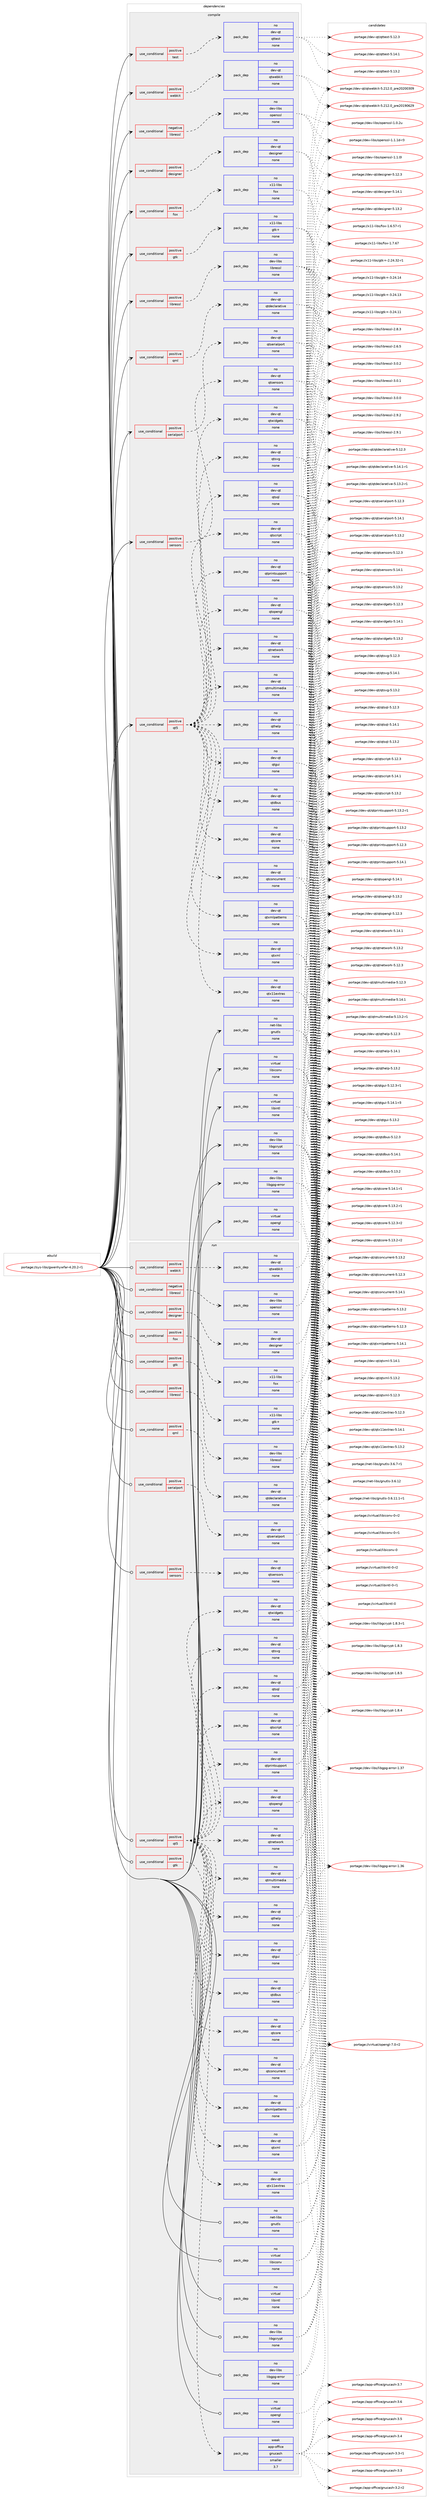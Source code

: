 digraph prolog {

# *************
# Graph options
# *************

newrank=true;
concentrate=true;
compound=true;
graph [rankdir=LR,fontname=Helvetica,fontsize=10,ranksep=1.5];#, ranksep=2.5, nodesep=0.2];
edge  [arrowhead=vee];
node  [fontname=Helvetica,fontsize=10];

# **********
# The ebuild
# **********

subgraph cluster_leftcol {
color=gray;
rank=same;
label=<<i>ebuild</i>>;
id [label="portage://sys-libs/gwenhywfar-4.20.2-r1", color=red, width=4, href="../sys-libs/gwenhywfar-4.20.2-r1.svg"];
}

# ****************
# The dependencies
# ****************

subgraph cluster_midcol {
color=gray;
label=<<i>dependencies</i>>;
subgraph cluster_compile {
fillcolor="#eeeeee";
style=filled;
label=<<i>compile</i>>;
subgraph cond1572 {
dependency10402 [label=<<TABLE BORDER="0" CELLBORDER="1" CELLSPACING="0" CELLPADDING="4"><TR><TD ROWSPAN="3" CELLPADDING="10">use_conditional</TD></TR><TR><TD>negative</TD></TR><TR><TD>libressl</TD></TR></TABLE>>, shape=none, color=red];
subgraph pack8539 {
dependency10403 [label=<<TABLE BORDER="0" CELLBORDER="1" CELLSPACING="0" CELLPADDING="4" WIDTH="220"><TR><TD ROWSPAN="6" CELLPADDING="30">pack_dep</TD></TR><TR><TD WIDTH="110">no</TD></TR><TR><TD>dev-libs</TD></TR><TR><TD>openssl</TD></TR><TR><TD>none</TD></TR><TR><TD></TD></TR></TABLE>>, shape=none, color=blue];
}
dependency10402:e -> dependency10403:w [weight=20,style="dashed",arrowhead="vee"];
}
id:e -> dependency10402:w [weight=20,style="solid",arrowhead="vee"];
subgraph cond1573 {
dependency10404 [label=<<TABLE BORDER="0" CELLBORDER="1" CELLSPACING="0" CELLPADDING="4"><TR><TD ROWSPAN="3" CELLPADDING="10">use_conditional</TD></TR><TR><TD>positive</TD></TR><TR><TD>designer</TD></TR></TABLE>>, shape=none, color=red];
subgraph pack8540 {
dependency10405 [label=<<TABLE BORDER="0" CELLBORDER="1" CELLSPACING="0" CELLPADDING="4" WIDTH="220"><TR><TD ROWSPAN="6" CELLPADDING="30">pack_dep</TD></TR><TR><TD WIDTH="110">no</TD></TR><TR><TD>dev-qt</TD></TR><TR><TD>designer</TD></TR><TR><TD>none</TD></TR><TR><TD></TD></TR></TABLE>>, shape=none, color=blue];
}
dependency10404:e -> dependency10405:w [weight=20,style="dashed",arrowhead="vee"];
}
id:e -> dependency10404:w [weight=20,style="solid",arrowhead="vee"];
subgraph cond1574 {
dependency10406 [label=<<TABLE BORDER="0" CELLBORDER="1" CELLSPACING="0" CELLPADDING="4"><TR><TD ROWSPAN="3" CELLPADDING="10">use_conditional</TD></TR><TR><TD>positive</TD></TR><TR><TD>fox</TD></TR></TABLE>>, shape=none, color=red];
subgraph pack8541 {
dependency10407 [label=<<TABLE BORDER="0" CELLBORDER="1" CELLSPACING="0" CELLPADDING="4" WIDTH="220"><TR><TD ROWSPAN="6" CELLPADDING="30">pack_dep</TD></TR><TR><TD WIDTH="110">no</TD></TR><TR><TD>x11-libs</TD></TR><TR><TD>fox</TD></TR><TR><TD>none</TD></TR><TR><TD></TD></TR></TABLE>>, shape=none, color=blue];
}
dependency10406:e -> dependency10407:w [weight=20,style="dashed",arrowhead="vee"];
}
id:e -> dependency10406:w [weight=20,style="solid",arrowhead="vee"];
subgraph cond1575 {
dependency10408 [label=<<TABLE BORDER="0" CELLBORDER="1" CELLSPACING="0" CELLPADDING="4"><TR><TD ROWSPAN="3" CELLPADDING="10">use_conditional</TD></TR><TR><TD>positive</TD></TR><TR><TD>gtk</TD></TR></TABLE>>, shape=none, color=red];
subgraph pack8542 {
dependency10409 [label=<<TABLE BORDER="0" CELLBORDER="1" CELLSPACING="0" CELLPADDING="4" WIDTH="220"><TR><TD ROWSPAN="6" CELLPADDING="30">pack_dep</TD></TR><TR><TD WIDTH="110">no</TD></TR><TR><TD>x11-libs</TD></TR><TR><TD>gtk+</TD></TR><TR><TD>none</TD></TR><TR><TD></TD></TR></TABLE>>, shape=none, color=blue];
}
dependency10408:e -> dependency10409:w [weight=20,style="dashed",arrowhead="vee"];
}
id:e -> dependency10408:w [weight=20,style="solid",arrowhead="vee"];
subgraph cond1576 {
dependency10410 [label=<<TABLE BORDER="0" CELLBORDER="1" CELLSPACING="0" CELLPADDING="4"><TR><TD ROWSPAN="3" CELLPADDING="10">use_conditional</TD></TR><TR><TD>positive</TD></TR><TR><TD>libressl</TD></TR></TABLE>>, shape=none, color=red];
subgraph pack8543 {
dependency10411 [label=<<TABLE BORDER="0" CELLBORDER="1" CELLSPACING="0" CELLPADDING="4" WIDTH="220"><TR><TD ROWSPAN="6" CELLPADDING="30">pack_dep</TD></TR><TR><TD WIDTH="110">no</TD></TR><TR><TD>dev-libs</TD></TR><TR><TD>libressl</TD></TR><TR><TD>none</TD></TR><TR><TD></TD></TR></TABLE>>, shape=none, color=blue];
}
dependency10410:e -> dependency10411:w [weight=20,style="dashed",arrowhead="vee"];
}
id:e -> dependency10410:w [weight=20,style="solid",arrowhead="vee"];
subgraph cond1577 {
dependency10412 [label=<<TABLE BORDER="0" CELLBORDER="1" CELLSPACING="0" CELLPADDING="4"><TR><TD ROWSPAN="3" CELLPADDING="10">use_conditional</TD></TR><TR><TD>positive</TD></TR><TR><TD>qml</TD></TR></TABLE>>, shape=none, color=red];
subgraph pack8544 {
dependency10413 [label=<<TABLE BORDER="0" CELLBORDER="1" CELLSPACING="0" CELLPADDING="4" WIDTH="220"><TR><TD ROWSPAN="6" CELLPADDING="30">pack_dep</TD></TR><TR><TD WIDTH="110">no</TD></TR><TR><TD>dev-qt</TD></TR><TR><TD>qtdeclarative</TD></TR><TR><TD>none</TD></TR><TR><TD></TD></TR></TABLE>>, shape=none, color=blue];
}
dependency10412:e -> dependency10413:w [weight=20,style="dashed",arrowhead="vee"];
}
id:e -> dependency10412:w [weight=20,style="solid",arrowhead="vee"];
subgraph cond1578 {
dependency10414 [label=<<TABLE BORDER="0" CELLBORDER="1" CELLSPACING="0" CELLPADDING="4"><TR><TD ROWSPAN="3" CELLPADDING="10">use_conditional</TD></TR><TR><TD>positive</TD></TR><TR><TD>qt5</TD></TR></TABLE>>, shape=none, color=red];
subgraph pack8545 {
dependency10415 [label=<<TABLE BORDER="0" CELLBORDER="1" CELLSPACING="0" CELLPADDING="4" WIDTH="220"><TR><TD ROWSPAN="6" CELLPADDING="30">pack_dep</TD></TR><TR><TD WIDTH="110">no</TD></TR><TR><TD>dev-qt</TD></TR><TR><TD>qtconcurrent</TD></TR><TR><TD>none</TD></TR><TR><TD></TD></TR></TABLE>>, shape=none, color=blue];
}
dependency10414:e -> dependency10415:w [weight=20,style="dashed",arrowhead="vee"];
subgraph pack8546 {
dependency10416 [label=<<TABLE BORDER="0" CELLBORDER="1" CELLSPACING="0" CELLPADDING="4" WIDTH="220"><TR><TD ROWSPAN="6" CELLPADDING="30">pack_dep</TD></TR><TR><TD WIDTH="110">no</TD></TR><TR><TD>dev-qt</TD></TR><TR><TD>qtcore</TD></TR><TR><TD>none</TD></TR><TR><TD></TD></TR></TABLE>>, shape=none, color=blue];
}
dependency10414:e -> dependency10416:w [weight=20,style="dashed",arrowhead="vee"];
subgraph pack8547 {
dependency10417 [label=<<TABLE BORDER="0" CELLBORDER="1" CELLSPACING="0" CELLPADDING="4" WIDTH="220"><TR><TD ROWSPAN="6" CELLPADDING="30">pack_dep</TD></TR><TR><TD WIDTH="110">no</TD></TR><TR><TD>dev-qt</TD></TR><TR><TD>qtdbus</TD></TR><TR><TD>none</TD></TR><TR><TD></TD></TR></TABLE>>, shape=none, color=blue];
}
dependency10414:e -> dependency10417:w [weight=20,style="dashed",arrowhead="vee"];
subgraph pack8548 {
dependency10418 [label=<<TABLE BORDER="0" CELLBORDER="1" CELLSPACING="0" CELLPADDING="4" WIDTH="220"><TR><TD ROWSPAN="6" CELLPADDING="30">pack_dep</TD></TR><TR><TD WIDTH="110">no</TD></TR><TR><TD>dev-qt</TD></TR><TR><TD>qtgui</TD></TR><TR><TD>none</TD></TR><TR><TD></TD></TR></TABLE>>, shape=none, color=blue];
}
dependency10414:e -> dependency10418:w [weight=20,style="dashed",arrowhead="vee"];
subgraph pack8549 {
dependency10419 [label=<<TABLE BORDER="0" CELLBORDER="1" CELLSPACING="0" CELLPADDING="4" WIDTH="220"><TR><TD ROWSPAN="6" CELLPADDING="30">pack_dep</TD></TR><TR><TD WIDTH="110">no</TD></TR><TR><TD>dev-qt</TD></TR><TR><TD>qthelp</TD></TR><TR><TD>none</TD></TR><TR><TD></TD></TR></TABLE>>, shape=none, color=blue];
}
dependency10414:e -> dependency10419:w [weight=20,style="dashed",arrowhead="vee"];
subgraph pack8550 {
dependency10420 [label=<<TABLE BORDER="0" CELLBORDER="1" CELLSPACING="0" CELLPADDING="4" WIDTH="220"><TR><TD ROWSPAN="6" CELLPADDING="30">pack_dep</TD></TR><TR><TD WIDTH="110">no</TD></TR><TR><TD>dev-qt</TD></TR><TR><TD>qtmultimedia</TD></TR><TR><TD>none</TD></TR><TR><TD></TD></TR></TABLE>>, shape=none, color=blue];
}
dependency10414:e -> dependency10420:w [weight=20,style="dashed",arrowhead="vee"];
subgraph pack8551 {
dependency10421 [label=<<TABLE BORDER="0" CELLBORDER="1" CELLSPACING="0" CELLPADDING="4" WIDTH="220"><TR><TD ROWSPAN="6" CELLPADDING="30">pack_dep</TD></TR><TR><TD WIDTH="110">no</TD></TR><TR><TD>dev-qt</TD></TR><TR><TD>qtnetwork</TD></TR><TR><TD>none</TD></TR><TR><TD></TD></TR></TABLE>>, shape=none, color=blue];
}
dependency10414:e -> dependency10421:w [weight=20,style="dashed",arrowhead="vee"];
subgraph pack8552 {
dependency10422 [label=<<TABLE BORDER="0" CELLBORDER="1" CELLSPACING="0" CELLPADDING="4" WIDTH="220"><TR><TD ROWSPAN="6" CELLPADDING="30">pack_dep</TD></TR><TR><TD WIDTH="110">no</TD></TR><TR><TD>dev-qt</TD></TR><TR><TD>qtopengl</TD></TR><TR><TD>none</TD></TR><TR><TD></TD></TR></TABLE>>, shape=none, color=blue];
}
dependency10414:e -> dependency10422:w [weight=20,style="dashed",arrowhead="vee"];
subgraph pack8553 {
dependency10423 [label=<<TABLE BORDER="0" CELLBORDER="1" CELLSPACING="0" CELLPADDING="4" WIDTH="220"><TR><TD ROWSPAN="6" CELLPADDING="30">pack_dep</TD></TR><TR><TD WIDTH="110">no</TD></TR><TR><TD>dev-qt</TD></TR><TR><TD>qtprintsupport</TD></TR><TR><TD>none</TD></TR><TR><TD></TD></TR></TABLE>>, shape=none, color=blue];
}
dependency10414:e -> dependency10423:w [weight=20,style="dashed",arrowhead="vee"];
subgraph pack8554 {
dependency10424 [label=<<TABLE BORDER="0" CELLBORDER="1" CELLSPACING="0" CELLPADDING="4" WIDTH="220"><TR><TD ROWSPAN="6" CELLPADDING="30">pack_dep</TD></TR><TR><TD WIDTH="110">no</TD></TR><TR><TD>dev-qt</TD></TR><TR><TD>qtscript</TD></TR><TR><TD>none</TD></TR><TR><TD></TD></TR></TABLE>>, shape=none, color=blue];
}
dependency10414:e -> dependency10424:w [weight=20,style="dashed",arrowhead="vee"];
subgraph pack8555 {
dependency10425 [label=<<TABLE BORDER="0" CELLBORDER="1" CELLSPACING="0" CELLPADDING="4" WIDTH="220"><TR><TD ROWSPAN="6" CELLPADDING="30">pack_dep</TD></TR><TR><TD WIDTH="110">no</TD></TR><TR><TD>dev-qt</TD></TR><TR><TD>qtsql</TD></TR><TR><TD>none</TD></TR><TR><TD></TD></TR></TABLE>>, shape=none, color=blue];
}
dependency10414:e -> dependency10425:w [weight=20,style="dashed",arrowhead="vee"];
subgraph pack8556 {
dependency10426 [label=<<TABLE BORDER="0" CELLBORDER="1" CELLSPACING="0" CELLPADDING="4" WIDTH="220"><TR><TD ROWSPAN="6" CELLPADDING="30">pack_dep</TD></TR><TR><TD WIDTH="110">no</TD></TR><TR><TD>dev-qt</TD></TR><TR><TD>qtsvg</TD></TR><TR><TD>none</TD></TR><TR><TD></TD></TR></TABLE>>, shape=none, color=blue];
}
dependency10414:e -> dependency10426:w [weight=20,style="dashed",arrowhead="vee"];
subgraph pack8557 {
dependency10427 [label=<<TABLE BORDER="0" CELLBORDER="1" CELLSPACING="0" CELLPADDING="4" WIDTH="220"><TR><TD ROWSPAN="6" CELLPADDING="30">pack_dep</TD></TR><TR><TD WIDTH="110">no</TD></TR><TR><TD>dev-qt</TD></TR><TR><TD>qtwidgets</TD></TR><TR><TD>none</TD></TR><TR><TD></TD></TR></TABLE>>, shape=none, color=blue];
}
dependency10414:e -> dependency10427:w [weight=20,style="dashed",arrowhead="vee"];
subgraph pack8558 {
dependency10428 [label=<<TABLE BORDER="0" CELLBORDER="1" CELLSPACING="0" CELLPADDING="4" WIDTH="220"><TR><TD ROWSPAN="6" CELLPADDING="30">pack_dep</TD></TR><TR><TD WIDTH="110">no</TD></TR><TR><TD>dev-qt</TD></TR><TR><TD>qtx11extras</TD></TR><TR><TD>none</TD></TR><TR><TD></TD></TR></TABLE>>, shape=none, color=blue];
}
dependency10414:e -> dependency10428:w [weight=20,style="dashed",arrowhead="vee"];
subgraph pack8559 {
dependency10429 [label=<<TABLE BORDER="0" CELLBORDER="1" CELLSPACING="0" CELLPADDING="4" WIDTH="220"><TR><TD ROWSPAN="6" CELLPADDING="30">pack_dep</TD></TR><TR><TD WIDTH="110">no</TD></TR><TR><TD>dev-qt</TD></TR><TR><TD>qtxml</TD></TR><TR><TD>none</TD></TR><TR><TD></TD></TR></TABLE>>, shape=none, color=blue];
}
dependency10414:e -> dependency10429:w [weight=20,style="dashed",arrowhead="vee"];
subgraph pack8560 {
dependency10430 [label=<<TABLE BORDER="0" CELLBORDER="1" CELLSPACING="0" CELLPADDING="4" WIDTH="220"><TR><TD ROWSPAN="6" CELLPADDING="30">pack_dep</TD></TR><TR><TD WIDTH="110">no</TD></TR><TR><TD>dev-qt</TD></TR><TR><TD>qtxmlpatterns</TD></TR><TR><TD>none</TD></TR><TR><TD></TD></TR></TABLE>>, shape=none, color=blue];
}
dependency10414:e -> dependency10430:w [weight=20,style="dashed",arrowhead="vee"];
}
id:e -> dependency10414:w [weight=20,style="solid",arrowhead="vee"];
subgraph cond1579 {
dependency10431 [label=<<TABLE BORDER="0" CELLBORDER="1" CELLSPACING="0" CELLPADDING="4"><TR><TD ROWSPAN="3" CELLPADDING="10">use_conditional</TD></TR><TR><TD>positive</TD></TR><TR><TD>sensors</TD></TR></TABLE>>, shape=none, color=red];
subgraph pack8561 {
dependency10432 [label=<<TABLE BORDER="0" CELLBORDER="1" CELLSPACING="0" CELLPADDING="4" WIDTH="220"><TR><TD ROWSPAN="6" CELLPADDING="30">pack_dep</TD></TR><TR><TD WIDTH="110">no</TD></TR><TR><TD>dev-qt</TD></TR><TR><TD>qtsensors</TD></TR><TR><TD>none</TD></TR><TR><TD></TD></TR></TABLE>>, shape=none, color=blue];
}
dependency10431:e -> dependency10432:w [weight=20,style="dashed",arrowhead="vee"];
}
id:e -> dependency10431:w [weight=20,style="solid",arrowhead="vee"];
subgraph cond1580 {
dependency10433 [label=<<TABLE BORDER="0" CELLBORDER="1" CELLSPACING="0" CELLPADDING="4"><TR><TD ROWSPAN="3" CELLPADDING="10">use_conditional</TD></TR><TR><TD>positive</TD></TR><TR><TD>serialport</TD></TR></TABLE>>, shape=none, color=red];
subgraph pack8562 {
dependency10434 [label=<<TABLE BORDER="0" CELLBORDER="1" CELLSPACING="0" CELLPADDING="4" WIDTH="220"><TR><TD ROWSPAN="6" CELLPADDING="30">pack_dep</TD></TR><TR><TD WIDTH="110">no</TD></TR><TR><TD>dev-qt</TD></TR><TR><TD>qtserialport</TD></TR><TR><TD>none</TD></TR><TR><TD></TD></TR></TABLE>>, shape=none, color=blue];
}
dependency10433:e -> dependency10434:w [weight=20,style="dashed",arrowhead="vee"];
}
id:e -> dependency10433:w [weight=20,style="solid",arrowhead="vee"];
subgraph cond1581 {
dependency10435 [label=<<TABLE BORDER="0" CELLBORDER="1" CELLSPACING="0" CELLPADDING="4"><TR><TD ROWSPAN="3" CELLPADDING="10">use_conditional</TD></TR><TR><TD>positive</TD></TR><TR><TD>test</TD></TR></TABLE>>, shape=none, color=red];
subgraph pack8563 {
dependency10436 [label=<<TABLE BORDER="0" CELLBORDER="1" CELLSPACING="0" CELLPADDING="4" WIDTH="220"><TR><TD ROWSPAN="6" CELLPADDING="30">pack_dep</TD></TR><TR><TD WIDTH="110">no</TD></TR><TR><TD>dev-qt</TD></TR><TR><TD>qttest</TD></TR><TR><TD>none</TD></TR><TR><TD></TD></TR></TABLE>>, shape=none, color=blue];
}
dependency10435:e -> dependency10436:w [weight=20,style="dashed",arrowhead="vee"];
}
id:e -> dependency10435:w [weight=20,style="solid",arrowhead="vee"];
subgraph cond1582 {
dependency10437 [label=<<TABLE BORDER="0" CELLBORDER="1" CELLSPACING="0" CELLPADDING="4"><TR><TD ROWSPAN="3" CELLPADDING="10">use_conditional</TD></TR><TR><TD>positive</TD></TR><TR><TD>webkit</TD></TR></TABLE>>, shape=none, color=red];
subgraph pack8564 {
dependency10438 [label=<<TABLE BORDER="0" CELLBORDER="1" CELLSPACING="0" CELLPADDING="4" WIDTH="220"><TR><TD ROWSPAN="6" CELLPADDING="30">pack_dep</TD></TR><TR><TD WIDTH="110">no</TD></TR><TR><TD>dev-qt</TD></TR><TR><TD>qtwebkit</TD></TR><TR><TD>none</TD></TR><TR><TD></TD></TR></TABLE>>, shape=none, color=blue];
}
dependency10437:e -> dependency10438:w [weight=20,style="dashed",arrowhead="vee"];
}
id:e -> dependency10437:w [weight=20,style="solid",arrowhead="vee"];
subgraph pack8565 {
dependency10439 [label=<<TABLE BORDER="0" CELLBORDER="1" CELLSPACING="0" CELLPADDING="4" WIDTH="220"><TR><TD ROWSPAN="6" CELLPADDING="30">pack_dep</TD></TR><TR><TD WIDTH="110">no</TD></TR><TR><TD>dev-libs</TD></TR><TR><TD>libgcrypt</TD></TR><TR><TD>none</TD></TR><TR><TD></TD></TR></TABLE>>, shape=none, color=blue];
}
id:e -> dependency10439:w [weight=20,style="solid",arrowhead="vee"];
subgraph pack8566 {
dependency10440 [label=<<TABLE BORDER="0" CELLBORDER="1" CELLSPACING="0" CELLPADDING="4" WIDTH="220"><TR><TD ROWSPAN="6" CELLPADDING="30">pack_dep</TD></TR><TR><TD WIDTH="110">no</TD></TR><TR><TD>dev-libs</TD></TR><TR><TD>libgpg-error</TD></TR><TR><TD>none</TD></TR><TR><TD></TD></TR></TABLE>>, shape=none, color=blue];
}
id:e -> dependency10440:w [weight=20,style="solid",arrowhead="vee"];
subgraph pack8567 {
dependency10441 [label=<<TABLE BORDER="0" CELLBORDER="1" CELLSPACING="0" CELLPADDING="4" WIDTH="220"><TR><TD ROWSPAN="6" CELLPADDING="30">pack_dep</TD></TR><TR><TD WIDTH="110">no</TD></TR><TR><TD>net-libs</TD></TR><TR><TD>gnutls</TD></TR><TR><TD>none</TD></TR><TR><TD></TD></TR></TABLE>>, shape=none, color=blue];
}
id:e -> dependency10441:w [weight=20,style="solid",arrowhead="vee"];
subgraph pack8568 {
dependency10442 [label=<<TABLE BORDER="0" CELLBORDER="1" CELLSPACING="0" CELLPADDING="4" WIDTH="220"><TR><TD ROWSPAN="6" CELLPADDING="30">pack_dep</TD></TR><TR><TD WIDTH="110">no</TD></TR><TR><TD>virtual</TD></TR><TR><TD>libiconv</TD></TR><TR><TD>none</TD></TR><TR><TD></TD></TR></TABLE>>, shape=none, color=blue];
}
id:e -> dependency10442:w [weight=20,style="solid",arrowhead="vee"];
subgraph pack8569 {
dependency10443 [label=<<TABLE BORDER="0" CELLBORDER="1" CELLSPACING="0" CELLPADDING="4" WIDTH="220"><TR><TD ROWSPAN="6" CELLPADDING="30">pack_dep</TD></TR><TR><TD WIDTH="110">no</TD></TR><TR><TD>virtual</TD></TR><TR><TD>libintl</TD></TR><TR><TD>none</TD></TR><TR><TD></TD></TR></TABLE>>, shape=none, color=blue];
}
id:e -> dependency10443:w [weight=20,style="solid",arrowhead="vee"];
subgraph pack8570 {
dependency10444 [label=<<TABLE BORDER="0" CELLBORDER="1" CELLSPACING="0" CELLPADDING="4" WIDTH="220"><TR><TD ROWSPAN="6" CELLPADDING="30">pack_dep</TD></TR><TR><TD WIDTH="110">no</TD></TR><TR><TD>virtual</TD></TR><TR><TD>opengl</TD></TR><TR><TD>none</TD></TR><TR><TD></TD></TR></TABLE>>, shape=none, color=blue];
}
id:e -> dependency10444:w [weight=20,style="solid",arrowhead="vee"];
}
subgraph cluster_compileandrun {
fillcolor="#eeeeee";
style=filled;
label=<<i>compile and run</i>>;
}
subgraph cluster_run {
fillcolor="#eeeeee";
style=filled;
label=<<i>run</i>>;
subgraph cond1583 {
dependency10445 [label=<<TABLE BORDER="0" CELLBORDER="1" CELLSPACING="0" CELLPADDING="4"><TR><TD ROWSPAN="3" CELLPADDING="10">use_conditional</TD></TR><TR><TD>negative</TD></TR><TR><TD>libressl</TD></TR></TABLE>>, shape=none, color=red];
subgraph pack8571 {
dependency10446 [label=<<TABLE BORDER="0" CELLBORDER="1" CELLSPACING="0" CELLPADDING="4" WIDTH="220"><TR><TD ROWSPAN="6" CELLPADDING="30">pack_dep</TD></TR><TR><TD WIDTH="110">no</TD></TR><TR><TD>dev-libs</TD></TR><TR><TD>openssl</TD></TR><TR><TD>none</TD></TR><TR><TD></TD></TR></TABLE>>, shape=none, color=blue];
}
dependency10445:e -> dependency10446:w [weight=20,style="dashed",arrowhead="vee"];
}
id:e -> dependency10445:w [weight=20,style="solid",arrowhead="odot"];
subgraph cond1584 {
dependency10447 [label=<<TABLE BORDER="0" CELLBORDER="1" CELLSPACING="0" CELLPADDING="4"><TR><TD ROWSPAN="3" CELLPADDING="10">use_conditional</TD></TR><TR><TD>positive</TD></TR><TR><TD>designer</TD></TR></TABLE>>, shape=none, color=red];
subgraph pack8572 {
dependency10448 [label=<<TABLE BORDER="0" CELLBORDER="1" CELLSPACING="0" CELLPADDING="4" WIDTH="220"><TR><TD ROWSPAN="6" CELLPADDING="30">pack_dep</TD></TR><TR><TD WIDTH="110">no</TD></TR><TR><TD>dev-qt</TD></TR><TR><TD>designer</TD></TR><TR><TD>none</TD></TR><TR><TD></TD></TR></TABLE>>, shape=none, color=blue];
}
dependency10447:e -> dependency10448:w [weight=20,style="dashed",arrowhead="vee"];
}
id:e -> dependency10447:w [weight=20,style="solid",arrowhead="odot"];
subgraph cond1585 {
dependency10449 [label=<<TABLE BORDER="0" CELLBORDER="1" CELLSPACING="0" CELLPADDING="4"><TR><TD ROWSPAN="3" CELLPADDING="10">use_conditional</TD></TR><TR><TD>positive</TD></TR><TR><TD>fox</TD></TR></TABLE>>, shape=none, color=red];
subgraph pack8573 {
dependency10450 [label=<<TABLE BORDER="0" CELLBORDER="1" CELLSPACING="0" CELLPADDING="4" WIDTH="220"><TR><TD ROWSPAN="6" CELLPADDING="30">pack_dep</TD></TR><TR><TD WIDTH="110">no</TD></TR><TR><TD>x11-libs</TD></TR><TR><TD>fox</TD></TR><TR><TD>none</TD></TR><TR><TD></TD></TR></TABLE>>, shape=none, color=blue];
}
dependency10449:e -> dependency10450:w [weight=20,style="dashed",arrowhead="vee"];
}
id:e -> dependency10449:w [weight=20,style="solid",arrowhead="odot"];
subgraph cond1586 {
dependency10451 [label=<<TABLE BORDER="0" CELLBORDER="1" CELLSPACING="0" CELLPADDING="4"><TR><TD ROWSPAN="3" CELLPADDING="10">use_conditional</TD></TR><TR><TD>positive</TD></TR><TR><TD>gtk</TD></TR></TABLE>>, shape=none, color=red];
subgraph pack8574 {
dependency10452 [label=<<TABLE BORDER="0" CELLBORDER="1" CELLSPACING="0" CELLPADDING="4" WIDTH="220"><TR><TD ROWSPAN="6" CELLPADDING="30">pack_dep</TD></TR><TR><TD WIDTH="110">no</TD></TR><TR><TD>x11-libs</TD></TR><TR><TD>gtk+</TD></TR><TR><TD>none</TD></TR><TR><TD></TD></TR></TABLE>>, shape=none, color=blue];
}
dependency10451:e -> dependency10452:w [weight=20,style="dashed",arrowhead="vee"];
}
id:e -> dependency10451:w [weight=20,style="solid",arrowhead="odot"];
subgraph cond1587 {
dependency10453 [label=<<TABLE BORDER="0" CELLBORDER="1" CELLSPACING="0" CELLPADDING="4"><TR><TD ROWSPAN="3" CELLPADDING="10">use_conditional</TD></TR><TR><TD>positive</TD></TR><TR><TD>gtk</TD></TR></TABLE>>, shape=none, color=red];
subgraph pack8575 {
dependency10454 [label=<<TABLE BORDER="0" CELLBORDER="1" CELLSPACING="0" CELLPADDING="4" WIDTH="220"><TR><TD ROWSPAN="6" CELLPADDING="30">pack_dep</TD></TR><TR><TD WIDTH="110">weak</TD></TR><TR><TD>app-office</TD></TR><TR><TD>gnucash</TD></TR><TR><TD>smaller</TD></TR><TR><TD>3.7</TD></TR></TABLE>>, shape=none, color=blue];
}
dependency10453:e -> dependency10454:w [weight=20,style="dashed",arrowhead="vee"];
}
id:e -> dependency10453:w [weight=20,style="solid",arrowhead="odot"];
subgraph cond1588 {
dependency10455 [label=<<TABLE BORDER="0" CELLBORDER="1" CELLSPACING="0" CELLPADDING="4"><TR><TD ROWSPAN="3" CELLPADDING="10">use_conditional</TD></TR><TR><TD>positive</TD></TR><TR><TD>libressl</TD></TR></TABLE>>, shape=none, color=red];
subgraph pack8576 {
dependency10456 [label=<<TABLE BORDER="0" CELLBORDER="1" CELLSPACING="0" CELLPADDING="4" WIDTH="220"><TR><TD ROWSPAN="6" CELLPADDING="30">pack_dep</TD></TR><TR><TD WIDTH="110">no</TD></TR><TR><TD>dev-libs</TD></TR><TR><TD>libressl</TD></TR><TR><TD>none</TD></TR><TR><TD></TD></TR></TABLE>>, shape=none, color=blue];
}
dependency10455:e -> dependency10456:w [weight=20,style="dashed",arrowhead="vee"];
}
id:e -> dependency10455:w [weight=20,style="solid",arrowhead="odot"];
subgraph cond1589 {
dependency10457 [label=<<TABLE BORDER="0" CELLBORDER="1" CELLSPACING="0" CELLPADDING="4"><TR><TD ROWSPAN="3" CELLPADDING="10">use_conditional</TD></TR><TR><TD>positive</TD></TR><TR><TD>qml</TD></TR></TABLE>>, shape=none, color=red];
subgraph pack8577 {
dependency10458 [label=<<TABLE BORDER="0" CELLBORDER="1" CELLSPACING="0" CELLPADDING="4" WIDTH="220"><TR><TD ROWSPAN="6" CELLPADDING="30">pack_dep</TD></TR><TR><TD WIDTH="110">no</TD></TR><TR><TD>dev-qt</TD></TR><TR><TD>qtdeclarative</TD></TR><TR><TD>none</TD></TR><TR><TD></TD></TR></TABLE>>, shape=none, color=blue];
}
dependency10457:e -> dependency10458:w [weight=20,style="dashed",arrowhead="vee"];
}
id:e -> dependency10457:w [weight=20,style="solid",arrowhead="odot"];
subgraph cond1590 {
dependency10459 [label=<<TABLE BORDER="0" CELLBORDER="1" CELLSPACING="0" CELLPADDING="4"><TR><TD ROWSPAN="3" CELLPADDING="10">use_conditional</TD></TR><TR><TD>positive</TD></TR><TR><TD>qt5</TD></TR></TABLE>>, shape=none, color=red];
subgraph pack8578 {
dependency10460 [label=<<TABLE BORDER="0" CELLBORDER="1" CELLSPACING="0" CELLPADDING="4" WIDTH="220"><TR><TD ROWSPAN="6" CELLPADDING="30">pack_dep</TD></TR><TR><TD WIDTH="110">no</TD></TR><TR><TD>dev-qt</TD></TR><TR><TD>qtconcurrent</TD></TR><TR><TD>none</TD></TR><TR><TD></TD></TR></TABLE>>, shape=none, color=blue];
}
dependency10459:e -> dependency10460:w [weight=20,style="dashed",arrowhead="vee"];
subgraph pack8579 {
dependency10461 [label=<<TABLE BORDER="0" CELLBORDER="1" CELLSPACING="0" CELLPADDING="4" WIDTH="220"><TR><TD ROWSPAN="6" CELLPADDING="30">pack_dep</TD></TR><TR><TD WIDTH="110">no</TD></TR><TR><TD>dev-qt</TD></TR><TR><TD>qtcore</TD></TR><TR><TD>none</TD></TR><TR><TD></TD></TR></TABLE>>, shape=none, color=blue];
}
dependency10459:e -> dependency10461:w [weight=20,style="dashed",arrowhead="vee"];
subgraph pack8580 {
dependency10462 [label=<<TABLE BORDER="0" CELLBORDER="1" CELLSPACING="0" CELLPADDING="4" WIDTH="220"><TR><TD ROWSPAN="6" CELLPADDING="30">pack_dep</TD></TR><TR><TD WIDTH="110">no</TD></TR><TR><TD>dev-qt</TD></TR><TR><TD>qtdbus</TD></TR><TR><TD>none</TD></TR><TR><TD></TD></TR></TABLE>>, shape=none, color=blue];
}
dependency10459:e -> dependency10462:w [weight=20,style="dashed",arrowhead="vee"];
subgraph pack8581 {
dependency10463 [label=<<TABLE BORDER="0" CELLBORDER="1" CELLSPACING="0" CELLPADDING="4" WIDTH="220"><TR><TD ROWSPAN="6" CELLPADDING="30">pack_dep</TD></TR><TR><TD WIDTH="110">no</TD></TR><TR><TD>dev-qt</TD></TR><TR><TD>qtgui</TD></TR><TR><TD>none</TD></TR><TR><TD></TD></TR></TABLE>>, shape=none, color=blue];
}
dependency10459:e -> dependency10463:w [weight=20,style="dashed",arrowhead="vee"];
subgraph pack8582 {
dependency10464 [label=<<TABLE BORDER="0" CELLBORDER="1" CELLSPACING="0" CELLPADDING="4" WIDTH="220"><TR><TD ROWSPAN="6" CELLPADDING="30">pack_dep</TD></TR><TR><TD WIDTH="110">no</TD></TR><TR><TD>dev-qt</TD></TR><TR><TD>qthelp</TD></TR><TR><TD>none</TD></TR><TR><TD></TD></TR></TABLE>>, shape=none, color=blue];
}
dependency10459:e -> dependency10464:w [weight=20,style="dashed",arrowhead="vee"];
subgraph pack8583 {
dependency10465 [label=<<TABLE BORDER="0" CELLBORDER="1" CELLSPACING="0" CELLPADDING="4" WIDTH="220"><TR><TD ROWSPAN="6" CELLPADDING="30">pack_dep</TD></TR><TR><TD WIDTH="110">no</TD></TR><TR><TD>dev-qt</TD></TR><TR><TD>qtmultimedia</TD></TR><TR><TD>none</TD></TR><TR><TD></TD></TR></TABLE>>, shape=none, color=blue];
}
dependency10459:e -> dependency10465:w [weight=20,style="dashed",arrowhead="vee"];
subgraph pack8584 {
dependency10466 [label=<<TABLE BORDER="0" CELLBORDER="1" CELLSPACING="0" CELLPADDING="4" WIDTH="220"><TR><TD ROWSPAN="6" CELLPADDING="30">pack_dep</TD></TR><TR><TD WIDTH="110">no</TD></TR><TR><TD>dev-qt</TD></TR><TR><TD>qtnetwork</TD></TR><TR><TD>none</TD></TR><TR><TD></TD></TR></TABLE>>, shape=none, color=blue];
}
dependency10459:e -> dependency10466:w [weight=20,style="dashed",arrowhead="vee"];
subgraph pack8585 {
dependency10467 [label=<<TABLE BORDER="0" CELLBORDER="1" CELLSPACING="0" CELLPADDING="4" WIDTH="220"><TR><TD ROWSPAN="6" CELLPADDING="30">pack_dep</TD></TR><TR><TD WIDTH="110">no</TD></TR><TR><TD>dev-qt</TD></TR><TR><TD>qtopengl</TD></TR><TR><TD>none</TD></TR><TR><TD></TD></TR></TABLE>>, shape=none, color=blue];
}
dependency10459:e -> dependency10467:w [weight=20,style="dashed",arrowhead="vee"];
subgraph pack8586 {
dependency10468 [label=<<TABLE BORDER="0" CELLBORDER="1" CELLSPACING="0" CELLPADDING="4" WIDTH="220"><TR><TD ROWSPAN="6" CELLPADDING="30">pack_dep</TD></TR><TR><TD WIDTH="110">no</TD></TR><TR><TD>dev-qt</TD></TR><TR><TD>qtprintsupport</TD></TR><TR><TD>none</TD></TR><TR><TD></TD></TR></TABLE>>, shape=none, color=blue];
}
dependency10459:e -> dependency10468:w [weight=20,style="dashed",arrowhead="vee"];
subgraph pack8587 {
dependency10469 [label=<<TABLE BORDER="0" CELLBORDER="1" CELLSPACING="0" CELLPADDING="4" WIDTH="220"><TR><TD ROWSPAN="6" CELLPADDING="30">pack_dep</TD></TR><TR><TD WIDTH="110">no</TD></TR><TR><TD>dev-qt</TD></TR><TR><TD>qtscript</TD></TR><TR><TD>none</TD></TR><TR><TD></TD></TR></TABLE>>, shape=none, color=blue];
}
dependency10459:e -> dependency10469:w [weight=20,style="dashed",arrowhead="vee"];
subgraph pack8588 {
dependency10470 [label=<<TABLE BORDER="0" CELLBORDER="1" CELLSPACING="0" CELLPADDING="4" WIDTH="220"><TR><TD ROWSPAN="6" CELLPADDING="30">pack_dep</TD></TR><TR><TD WIDTH="110">no</TD></TR><TR><TD>dev-qt</TD></TR><TR><TD>qtsql</TD></TR><TR><TD>none</TD></TR><TR><TD></TD></TR></TABLE>>, shape=none, color=blue];
}
dependency10459:e -> dependency10470:w [weight=20,style="dashed",arrowhead="vee"];
subgraph pack8589 {
dependency10471 [label=<<TABLE BORDER="0" CELLBORDER="1" CELLSPACING="0" CELLPADDING="4" WIDTH="220"><TR><TD ROWSPAN="6" CELLPADDING="30">pack_dep</TD></TR><TR><TD WIDTH="110">no</TD></TR><TR><TD>dev-qt</TD></TR><TR><TD>qtsvg</TD></TR><TR><TD>none</TD></TR><TR><TD></TD></TR></TABLE>>, shape=none, color=blue];
}
dependency10459:e -> dependency10471:w [weight=20,style="dashed",arrowhead="vee"];
subgraph pack8590 {
dependency10472 [label=<<TABLE BORDER="0" CELLBORDER="1" CELLSPACING="0" CELLPADDING="4" WIDTH="220"><TR><TD ROWSPAN="6" CELLPADDING="30">pack_dep</TD></TR><TR><TD WIDTH="110">no</TD></TR><TR><TD>dev-qt</TD></TR><TR><TD>qtwidgets</TD></TR><TR><TD>none</TD></TR><TR><TD></TD></TR></TABLE>>, shape=none, color=blue];
}
dependency10459:e -> dependency10472:w [weight=20,style="dashed",arrowhead="vee"];
subgraph pack8591 {
dependency10473 [label=<<TABLE BORDER="0" CELLBORDER="1" CELLSPACING="0" CELLPADDING="4" WIDTH="220"><TR><TD ROWSPAN="6" CELLPADDING="30">pack_dep</TD></TR><TR><TD WIDTH="110">no</TD></TR><TR><TD>dev-qt</TD></TR><TR><TD>qtx11extras</TD></TR><TR><TD>none</TD></TR><TR><TD></TD></TR></TABLE>>, shape=none, color=blue];
}
dependency10459:e -> dependency10473:w [weight=20,style="dashed",arrowhead="vee"];
subgraph pack8592 {
dependency10474 [label=<<TABLE BORDER="0" CELLBORDER="1" CELLSPACING="0" CELLPADDING="4" WIDTH="220"><TR><TD ROWSPAN="6" CELLPADDING="30">pack_dep</TD></TR><TR><TD WIDTH="110">no</TD></TR><TR><TD>dev-qt</TD></TR><TR><TD>qtxml</TD></TR><TR><TD>none</TD></TR><TR><TD></TD></TR></TABLE>>, shape=none, color=blue];
}
dependency10459:e -> dependency10474:w [weight=20,style="dashed",arrowhead="vee"];
subgraph pack8593 {
dependency10475 [label=<<TABLE BORDER="0" CELLBORDER="1" CELLSPACING="0" CELLPADDING="4" WIDTH="220"><TR><TD ROWSPAN="6" CELLPADDING="30">pack_dep</TD></TR><TR><TD WIDTH="110">no</TD></TR><TR><TD>dev-qt</TD></TR><TR><TD>qtxmlpatterns</TD></TR><TR><TD>none</TD></TR><TR><TD></TD></TR></TABLE>>, shape=none, color=blue];
}
dependency10459:e -> dependency10475:w [weight=20,style="dashed",arrowhead="vee"];
}
id:e -> dependency10459:w [weight=20,style="solid",arrowhead="odot"];
subgraph cond1591 {
dependency10476 [label=<<TABLE BORDER="0" CELLBORDER="1" CELLSPACING="0" CELLPADDING="4"><TR><TD ROWSPAN="3" CELLPADDING="10">use_conditional</TD></TR><TR><TD>positive</TD></TR><TR><TD>sensors</TD></TR></TABLE>>, shape=none, color=red];
subgraph pack8594 {
dependency10477 [label=<<TABLE BORDER="0" CELLBORDER="1" CELLSPACING="0" CELLPADDING="4" WIDTH="220"><TR><TD ROWSPAN="6" CELLPADDING="30">pack_dep</TD></TR><TR><TD WIDTH="110">no</TD></TR><TR><TD>dev-qt</TD></TR><TR><TD>qtsensors</TD></TR><TR><TD>none</TD></TR><TR><TD></TD></TR></TABLE>>, shape=none, color=blue];
}
dependency10476:e -> dependency10477:w [weight=20,style="dashed",arrowhead="vee"];
}
id:e -> dependency10476:w [weight=20,style="solid",arrowhead="odot"];
subgraph cond1592 {
dependency10478 [label=<<TABLE BORDER="0" CELLBORDER="1" CELLSPACING="0" CELLPADDING="4"><TR><TD ROWSPAN="3" CELLPADDING="10">use_conditional</TD></TR><TR><TD>positive</TD></TR><TR><TD>serialport</TD></TR></TABLE>>, shape=none, color=red];
subgraph pack8595 {
dependency10479 [label=<<TABLE BORDER="0" CELLBORDER="1" CELLSPACING="0" CELLPADDING="4" WIDTH="220"><TR><TD ROWSPAN="6" CELLPADDING="30">pack_dep</TD></TR><TR><TD WIDTH="110">no</TD></TR><TR><TD>dev-qt</TD></TR><TR><TD>qtserialport</TD></TR><TR><TD>none</TD></TR><TR><TD></TD></TR></TABLE>>, shape=none, color=blue];
}
dependency10478:e -> dependency10479:w [weight=20,style="dashed",arrowhead="vee"];
}
id:e -> dependency10478:w [weight=20,style="solid",arrowhead="odot"];
subgraph cond1593 {
dependency10480 [label=<<TABLE BORDER="0" CELLBORDER="1" CELLSPACING="0" CELLPADDING="4"><TR><TD ROWSPAN="3" CELLPADDING="10">use_conditional</TD></TR><TR><TD>positive</TD></TR><TR><TD>webkit</TD></TR></TABLE>>, shape=none, color=red];
subgraph pack8596 {
dependency10481 [label=<<TABLE BORDER="0" CELLBORDER="1" CELLSPACING="0" CELLPADDING="4" WIDTH="220"><TR><TD ROWSPAN="6" CELLPADDING="30">pack_dep</TD></TR><TR><TD WIDTH="110">no</TD></TR><TR><TD>dev-qt</TD></TR><TR><TD>qtwebkit</TD></TR><TR><TD>none</TD></TR><TR><TD></TD></TR></TABLE>>, shape=none, color=blue];
}
dependency10480:e -> dependency10481:w [weight=20,style="dashed",arrowhead="vee"];
}
id:e -> dependency10480:w [weight=20,style="solid",arrowhead="odot"];
subgraph pack8597 {
dependency10482 [label=<<TABLE BORDER="0" CELLBORDER="1" CELLSPACING="0" CELLPADDING="4" WIDTH="220"><TR><TD ROWSPAN="6" CELLPADDING="30">pack_dep</TD></TR><TR><TD WIDTH="110">no</TD></TR><TR><TD>dev-libs</TD></TR><TR><TD>libgcrypt</TD></TR><TR><TD>none</TD></TR><TR><TD></TD></TR></TABLE>>, shape=none, color=blue];
}
id:e -> dependency10482:w [weight=20,style="solid",arrowhead="odot"];
subgraph pack8598 {
dependency10483 [label=<<TABLE BORDER="0" CELLBORDER="1" CELLSPACING="0" CELLPADDING="4" WIDTH="220"><TR><TD ROWSPAN="6" CELLPADDING="30">pack_dep</TD></TR><TR><TD WIDTH="110">no</TD></TR><TR><TD>dev-libs</TD></TR><TR><TD>libgpg-error</TD></TR><TR><TD>none</TD></TR><TR><TD></TD></TR></TABLE>>, shape=none, color=blue];
}
id:e -> dependency10483:w [weight=20,style="solid",arrowhead="odot"];
subgraph pack8599 {
dependency10484 [label=<<TABLE BORDER="0" CELLBORDER="1" CELLSPACING="0" CELLPADDING="4" WIDTH="220"><TR><TD ROWSPAN="6" CELLPADDING="30">pack_dep</TD></TR><TR><TD WIDTH="110">no</TD></TR><TR><TD>net-libs</TD></TR><TR><TD>gnutls</TD></TR><TR><TD>none</TD></TR><TR><TD></TD></TR></TABLE>>, shape=none, color=blue];
}
id:e -> dependency10484:w [weight=20,style="solid",arrowhead="odot"];
subgraph pack8600 {
dependency10485 [label=<<TABLE BORDER="0" CELLBORDER="1" CELLSPACING="0" CELLPADDING="4" WIDTH="220"><TR><TD ROWSPAN="6" CELLPADDING="30">pack_dep</TD></TR><TR><TD WIDTH="110">no</TD></TR><TR><TD>virtual</TD></TR><TR><TD>libiconv</TD></TR><TR><TD>none</TD></TR><TR><TD></TD></TR></TABLE>>, shape=none, color=blue];
}
id:e -> dependency10485:w [weight=20,style="solid",arrowhead="odot"];
subgraph pack8601 {
dependency10486 [label=<<TABLE BORDER="0" CELLBORDER="1" CELLSPACING="0" CELLPADDING="4" WIDTH="220"><TR><TD ROWSPAN="6" CELLPADDING="30">pack_dep</TD></TR><TR><TD WIDTH="110">no</TD></TR><TR><TD>virtual</TD></TR><TR><TD>libintl</TD></TR><TR><TD>none</TD></TR><TR><TD></TD></TR></TABLE>>, shape=none, color=blue];
}
id:e -> dependency10486:w [weight=20,style="solid",arrowhead="odot"];
subgraph pack8602 {
dependency10487 [label=<<TABLE BORDER="0" CELLBORDER="1" CELLSPACING="0" CELLPADDING="4" WIDTH="220"><TR><TD ROWSPAN="6" CELLPADDING="30">pack_dep</TD></TR><TR><TD WIDTH="110">no</TD></TR><TR><TD>virtual</TD></TR><TR><TD>opengl</TD></TR><TR><TD>none</TD></TR><TR><TD></TD></TR></TABLE>>, shape=none, color=blue];
}
id:e -> dependency10487:w [weight=20,style="solid",arrowhead="odot"];
}
}

# **************
# The candidates
# **************

subgraph cluster_choices {
rank=same;
color=gray;
label=<<i>candidates</i>>;

subgraph choice8539 {
color=black;
nodesep=1;
choice1001011184510810598115471111121011101151151084549464946491004511451 [label="portage://dev-libs/openssl-1.1.1d-r3", color=red, width=4,href="../dev-libs/openssl-1.1.1d-r3.svg"];
choice100101118451081059811547111112101110115115108454946494648108 [label="portage://dev-libs/openssl-1.1.0l", color=red, width=4,href="../dev-libs/openssl-1.1.0l.svg"];
choice100101118451081059811547111112101110115115108454946484650117 [label="portage://dev-libs/openssl-1.0.2u", color=red, width=4,href="../dev-libs/openssl-1.0.2u.svg"];
dependency10403:e -> choice1001011184510810598115471111121011101151151084549464946491004511451:w [style=dotted,weight="100"];
dependency10403:e -> choice100101118451081059811547111112101110115115108454946494648108:w [style=dotted,weight="100"];
dependency10403:e -> choice100101118451081059811547111112101110115115108454946484650117:w [style=dotted,weight="100"];
}
subgraph choice8540 {
color=black;
nodesep=1;
choice100101118451131164710010111510510311010111445534649524649 [label="portage://dev-qt/designer-5.14.1", color=red, width=4,href="../dev-qt/designer-5.14.1.svg"];
choice100101118451131164710010111510510311010111445534649514650 [label="portage://dev-qt/designer-5.13.2", color=red, width=4,href="../dev-qt/designer-5.13.2.svg"];
choice100101118451131164710010111510510311010111445534649504651 [label="portage://dev-qt/designer-5.12.3", color=red, width=4,href="../dev-qt/designer-5.12.3.svg"];
dependency10405:e -> choice100101118451131164710010111510510311010111445534649524649:w [style=dotted,weight="100"];
dependency10405:e -> choice100101118451131164710010111510510311010111445534649514650:w [style=dotted,weight="100"];
dependency10405:e -> choice100101118451131164710010111510510311010111445534649504651:w [style=dotted,weight="100"];
}
subgraph choice8541 {
color=black;
nodesep=1;
choice120494945108105981154710211112045494655465455 [label="portage://x11-libs/fox-1.7.67", color=red, width=4,href="../x11-libs/fox-1.7.67.svg"];
choice1204949451081059811547102111120454946544653554511449 [label="portage://x11-libs/fox-1.6.57-r1", color=red, width=4,href="../x11-libs/fox-1.6.57-r1.svg"];
dependency10407:e -> choice120494945108105981154710211112045494655465455:w [style=dotted,weight="100"];
dependency10407:e -> choice1204949451081059811547102111120454946544653554511449:w [style=dotted,weight="100"];
}
subgraph choice8542 {
color=black;
nodesep=1;
choice1204949451081059811547103116107434551465052464952 [label="portage://x11-libs/gtk+-3.24.14", color=red, width=4,href="../x11-libs/gtk+-3.24.14.svg"];
choice1204949451081059811547103116107434551465052464951 [label="portage://x11-libs/gtk+-3.24.13", color=red, width=4,href="../x11-libs/gtk+-3.24.13.svg"];
choice1204949451081059811547103116107434551465052464949 [label="portage://x11-libs/gtk+-3.24.11", color=red, width=4,href="../x11-libs/gtk+-3.24.11.svg"];
choice12049494510810598115471031161074345504650524651504511449 [label="portage://x11-libs/gtk+-2.24.32-r1", color=red, width=4,href="../x11-libs/gtk+-2.24.32-r1.svg"];
dependency10409:e -> choice1204949451081059811547103116107434551465052464952:w [style=dotted,weight="100"];
dependency10409:e -> choice1204949451081059811547103116107434551465052464951:w [style=dotted,weight="100"];
dependency10409:e -> choice1204949451081059811547103116107434551465052464949:w [style=dotted,weight="100"];
dependency10409:e -> choice12049494510810598115471031161074345504650524651504511449:w [style=dotted,weight="100"];
}
subgraph choice8543 {
color=black;
nodesep=1;
choice10010111845108105981154710810598114101115115108455146484650 [label="portage://dev-libs/libressl-3.0.2", color=red, width=4,href="../dev-libs/libressl-3.0.2.svg"];
choice10010111845108105981154710810598114101115115108455146484649 [label="portage://dev-libs/libressl-3.0.1", color=red, width=4,href="../dev-libs/libressl-3.0.1.svg"];
choice10010111845108105981154710810598114101115115108455146484648 [label="portage://dev-libs/libressl-3.0.0", color=red, width=4,href="../dev-libs/libressl-3.0.0.svg"];
choice10010111845108105981154710810598114101115115108455046574650 [label="portage://dev-libs/libressl-2.9.2", color=red, width=4,href="../dev-libs/libressl-2.9.2.svg"];
choice10010111845108105981154710810598114101115115108455046574649 [label="portage://dev-libs/libressl-2.9.1", color=red, width=4,href="../dev-libs/libressl-2.9.1.svg"];
choice10010111845108105981154710810598114101115115108455046564651 [label="portage://dev-libs/libressl-2.8.3", color=red, width=4,href="../dev-libs/libressl-2.8.3.svg"];
choice10010111845108105981154710810598114101115115108455046544653 [label="portage://dev-libs/libressl-2.6.5", color=red, width=4,href="../dev-libs/libressl-2.6.5.svg"];
dependency10411:e -> choice10010111845108105981154710810598114101115115108455146484650:w [style=dotted,weight="100"];
dependency10411:e -> choice10010111845108105981154710810598114101115115108455146484649:w [style=dotted,weight="100"];
dependency10411:e -> choice10010111845108105981154710810598114101115115108455146484648:w [style=dotted,weight="100"];
dependency10411:e -> choice10010111845108105981154710810598114101115115108455046574650:w [style=dotted,weight="100"];
dependency10411:e -> choice10010111845108105981154710810598114101115115108455046574649:w [style=dotted,weight="100"];
dependency10411:e -> choice10010111845108105981154710810598114101115115108455046564651:w [style=dotted,weight="100"];
dependency10411:e -> choice10010111845108105981154710810598114101115115108455046544653:w [style=dotted,weight="100"];
}
subgraph choice8544 {
color=black;
nodesep=1;
choice1001011184511311647113116100101991089711497116105118101455346495246494511449 [label="portage://dev-qt/qtdeclarative-5.14.1-r1", color=red, width=4,href="../dev-qt/qtdeclarative-5.14.1-r1.svg"];
choice1001011184511311647113116100101991089711497116105118101455346495146504511449 [label="portage://dev-qt/qtdeclarative-5.13.2-r1", color=red, width=4,href="../dev-qt/qtdeclarative-5.13.2-r1.svg"];
choice100101118451131164711311610010199108971149711610511810145534649504651 [label="portage://dev-qt/qtdeclarative-5.12.3", color=red, width=4,href="../dev-qt/qtdeclarative-5.12.3.svg"];
dependency10413:e -> choice1001011184511311647113116100101991089711497116105118101455346495246494511449:w [style=dotted,weight="100"];
dependency10413:e -> choice1001011184511311647113116100101991089711497116105118101455346495146504511449:w [style=dotted,weight="100"];
dependency10413:e -> choice100101118451131164711311610010199108971149711610511810145534649504651:w [style=dotted,weight="100"];
}
subgraph choice8545 {
color=black;
nodesep=1;
choice1001011184511311647113116991111109911711411410111011645534649524649 [label="portage://dev-qt/qtconcurrent-5.14.1", color=red, width=4,href="../dev-qt/qtconcurrent-5.14.1.svg"];
choice1001011184511311647113116991111109911711411410111011645534649514650 [label="portage://dev-qt/qtconcurrent-5.13.2", color=red, width=4,href="../dev-qt/qtconcurrent-5.13.2.svg"];
choice1001011184511311647113116991111109911711411410111011645534649504651 [label="portage://dev-qt/qtconcurrent-5.12.3", color=red, width=4,href="../dev-qt/qtconcurrent-5.12.3.svg"];
dependency10415:e -> choice1001011184511311647113116991111109911711411410111011645534649524649:w [style=dotted,weight="100"];
dependency10415:e -> choice1001011184511311647113116991111109911711411410111011645534649514650:w [style=dotted,weight="100"];
dependency10415:e -> choice1001011184511311647113116991111109911711411410111011645534649504651:w [style=dotted,weight="100"];
}
subgraph choice8546 {
color=black;
nodesep=1;
choice100101118451131164711311699111114101455346495246494511449 [label="portage://dev-qt/qtcore-5.14.1-r1", color=red, width=4,href="../dev-qt/qtcore-5.14.1-r1.svg"];
choice100101118451131164711311699111114101455346495146504511450 [label="portage://dev-qt/qtcore-5.13.2-r2", color=red, width=4,href="../dev-qt/qtcore-5.13.2-r2.svg"];
choice100101118451131164711311699111114101455346495146504511449 [label="portage://dev-qt/qtcore-5.13.2-r1", color=red, width=4,href="../dev-qt/qtcore-5.13.2-r1.svg"];
choice100101118451131164711311699111114101455346495046514511450 [label="portage://dev-qt/qtcore-5.12.3-r2", color=red, width=4,href="../dev-qt/qtcore-5.12.3-r2.svg"];
dependency10416:e -> choice100101118451131164711311699111114101455346495246494511449:w [style=dotted,weight="100"];
dependency10416:e -> choice100101118451131164711311699111114101455346495146504511450:w [style=dotted,weight="100"];
dependency10416:e -> choice100101118451131164711311699111114101455346495146504511449:w [style=dotted,weight="100"];
dependency10416:e -> choice100101118451131164711311699111114101455346495046514511450:w [style=dotted,weight="100"];
}
subgraph choice8547 {
color=black;
nodesep=1;
choice10010111845113116471131161009811711545534649524649 [label="portage://dev-qt/qtdbus-5.14.1", color=red, width=4,href="../dev-qt/qtdbus-5.14.1.svg"];
choice10010111845113116471131161009811711545534649514650 [label="portage://dev-qt/qtdbus-5.13.2", color=red, width=4,href="../dev-qt/qtdbus-5.13.2.svg"];
choice10010111845113116471131161009811711545534649504651 [label="portage://dev-qt/qtdbus-5.12.3", color=red, width=4,href="../dev-qt/qtdbus-5.12.3.svg"];
dependency10417:e -> choice10010111845113116471131161009811711545534649524649:w [style=dotted,weight="100"];
dependency10417:e -> choice10010111845113116471131161009811711545534649514650:w [style=dotted,weight="100"];
dependency10417:e -> choice10010111845113116471131161009811711545534649504651:w [style=dotted,weight="100"];
}
subgraph choice8548 {
color=black;
nodesep=1;
choice1001011184511311647113116103117105455346495246494511451 [label="portage://dev-qt/qtgui-5.14.1-r3", color=red, width=4,href="../dev-qt/qtgui-5.14.1-r3.svg"];
choice100101118451131164711311610311710545534649514650 [label="portage://dev-qt/qtgui-5.13.2", color=red, width=4,href="../dev-qt/qtgui-5.13.2.svg"];
choice1001011184511311647113116103117105455346495046514511449 [label="portage://dev-qt/qtgui-5.12.3-r1", color=red, width=4,href="../dev-qt/qtgui-5.12.3-r1.svg"];
dependency10418:e -> choice1001011184511311647113116103117105455346495246494511451:w [style=dotted,weight="100"];
dependency10418:e -> choice100101118451131164711311610311710545534649514650:w [style=dotted,weight="100"];
dependency10418:e -> choice1001011184511311647113116103117105455346495046514511449:w [style=dotted,weight="100"];
}
subgraph choice8549 {
color=black;
nodesep=1;
choice100101118451131164711311610410110811245534649524649 [label="portage://dev-qt/qthelp-5.14.1", color=red, width=4,href="../dev-qt/qthelp-5.14.1.svg"];
choice100101118451131164711311610410110811245534649514650 [label="portage://dev-qt/qthelp-5.13.2", color=red, width=4,href="../dev-qt/qthelp-5.13.2.svg"];
choice100101118451131164711311610410110811245534649504651 [label="portage://dev-qt/qthelp-5.12.3", color=red, width=4,href="../dev-qt/qthelp-5.12.3.svg"];
dependency10419:e -> choice100101118451131164711311610410110811245534649524649:w [style=dotted,weight="100"];
dependency10419:e -> choice100101118451131164711311610410110811245534649514650:w [style=dotted,weight="100"];
dependency10419:e -> choice100101118451131164711311610410110811245534649504651:w [style=dotted,weight="100"];
}
subgraph choice8550 {
color=black;
nodesep=1;
choice10010111845113116471131161091171081161051091011001059745534649524649 [label="portage://dev-qt/qtmultimedia-5.14.1", color=red, width=4,href="../dev-qt/qtmultimedia-5.14.1.svg"];
choice100101118451131164711311610911710811610510910110010597455346495146504511449 [label="portage://dev-qt/qtmultimedia-5.13.2-r1", color=red, width=4,href="../dev-qt/qtmultimedia-5.13.2-r1.svg"];
choice10010111845113116471131161091171081161051091011001059745534649504651 [label="portage://dev-qt/qtmultimedia-5.12.3", color=red, width=4,href="../dev-qt/qtmultimedia-5.12.3.svg"];
dependency10420:e -> choice10010111845113116471131161091171081161051091011001059745534649524649:w [style=dotted,weight="100"];
dependency10420:e -> choice100101118451131164711311610911710811610510910110010597455346495146504511449:w [style=dotted,weight="100"];
dependency10420:e -> choice10010111845113116471131161091171081161051091011001059745534649504651:w [style=dotted,weight="100"];
}
subgraph choice8551 {
color=black;
nodesep=1;
choice100101118451131164711311611010111611911111410745534649524649 [label="portage://dev-qt/qtnetwork-5.14.1", color=red, width=4,href="../dev-qt/qtnetwork-5.14.1.svg"];
choice100101118451131164711311611010111611911111410745534649514650 [label="portage://dev-qt/qtnetwork-5.13.2", color=red, width=4,href="../dev-qt/qtnetwork-5.13.2.svg"];
choice100101118451131164711311611010111611911111410745534649504651 [label="portage://dev-qt/qtnetwork-5.12.3", color=red, width=4,href="../dev-qt/qtnetwork-5.12.3.svg"];
dependency10421:e -> choice100101118451131164711311611010111611911111410745534649524649:w [style=dotted,weight="100"];
dependency10421:e -> choice100101118451131164711311611010111611911111410745534649514650:w [style=dotted,weight="100"];
dependency10421:e -> choice100101118451131164711311611010111611911111410745534649504651:w [style=dotted,weight="100"];
}
subgraph choice8552 {
color=black;
nodesep=1;
choice100101118451131164711311611111210111010310845534649524649 [label="portage://dev-qt/qtopengl-5.14.1", color=red, width=4,href="../dev-qt/qtopengl-5.14.1.svg"];
choice100101118451131164711311611111210111010310845534649514650 [label="portage://dev-qt/qtopengl-5.13.2", color=red, width=4,href="../dev-qt/qtopengl-5.13.2.svg"];
choice100101118451131164711311611111210111010310845534649504651 [label="portage://dev-qt/qtopengl-5.12.3", color=red, width=4,href="../dev-qt/qtopengl-5.12.3.svg"];
dependency10422:e -> choice100101118451131164711311611111210111010310845534649524649:w [style=dotted,weight="100"];
dependency10422:e -> choice100101118451131164711311611111210111010310845534649514650:w [style=dotted,weight="100"];
dependency10422:e -> choice100101118451131164711311611111210111010310845534649504651:w [style=dotted,weight="100"];
}
subgraph choice8553 {
color=black;
nodesep=1;
choice100101118451131164711311611211410511011611511711211211111411645534649524649 [label="portage://dev-qt/qtprintsupport-5.14.1", color=red, width=4,href="../dev-qt/qtprintsupport-5.14.1.svg"];
choice1001011184511311647113116112114105110116115117112112111114116455346495146504511449 [label="portage://dev-qt/qtprintsupport-5.13.2-r1", color=red, width=4,href="../dev-qt/qtprintsupport-5.13.2-r1.svg"];
choice100101118451131164711311611211410511011611511711211211111411645534649514650 [label="portage://dev-qt/qtprintsupport-5.13.2", color=red, width=4,href="../dev-qt/qtprintsupport-5.13.2.svg"];
choice100101118451131164711311611211410511011611511711211211111411645534649504651 [label="portage://dev-qt/qtprintsupport-5.12.3", color=red, width=4,href="../dev-qt/qtprintsupport-5.12.3.svg"];
dependency10423:e -> choice100101118451131164711311611211410511011611511711211211111411645534649524649:w [style=dotted,weight="100"];
dependency10423:e -> choice1001011184511311647113116112114105110116115117112112111114116455346495146504511449:w [style=dotted,weight="100"];
dependency10423:e -> choice100101118451131164711311611211410511011611511711211211111411645534649514650:w [style=dotted,weight="100"];
dependency10423:e -> choice100101118451131164711311611211410511011611511711211211111411645534649504651:w [style=dotted,weight="100"];
}
subgraph choice8554 {
color=black;
nodesep=1;
choice10010111845113116471131161159911410511211645534649524649 [label="portage://dev-qt/qtscript-5.14.1", color=red, width=4,href="../dev-qt/qtscript-5.14.1.svg"];
choice10010111845113116471131161159911410511211645534649514650 [label="portage://dev-qt/qtscript-5.13.2", color=red, width=4,href="../dev-qt/qtscript-5.13.2.svg"];
choice10010111845113116471131161159911410511211645534649504651 [label="portage://dev-qt/qtscript-5.12.3", color=red, width=4,href="../dev-qt/qtscript-5.12.3.svg"];
dependency10424:e -> choice10010111845113116471131161159911410511211645534649524649:w [style=dotted,weight="100"];
dependency10424:e -> choice10010111845113116471131161159911410511211645534649514650:w [style=dotted,weight="100"];
dependency10424:e -> choice10010111845113116471131161159911410511211645534649504651:w [style=dotted,weight="100"];
}
subgraph choice8555 {
color=black;
nodesep=1;
choice100101118451131164711311611511310845534649524649 [label="portage://dev-qt/qtsql-5.14.1", color=red, width=4,href="../dev-qt/qtsql-5.14.1.svg"];
choice100101118451131164711311611511310845534649514650 [label="portage://dev-qt/qtsql-5.13.2", color=red, width=4,href="../dev-qt/qtsql-5.13.2.svg"];
choice100101118451131164711311611511310845534649504651 [label="portage://dev-qt/qtsql-5.12.3", color=red, width=4,href="../dev-qt/qtsql-5.12.3.svg"];
dependency10425:e -> choice100101118451131164711311611511310845534649524649:w [style=dotted,weight="100"];
dependency10425:e -> choice100101118451131164711311611511310845534649514650:w [style=dotted,weight="100"];
dependency10425:e -> choice100101118451131164711311611511310845534649504651:w [style=dotted,weight="100"];
}
subgraph choice8556 {
color=black;
nodesep=1;
choice100101118451131164711311611511810345534649524649 [label="portage://dev-qt/qtsvg-5.14.1", color=red, width=4,href="../dev-qt/qtsvg-5.14.1.svg"];
choice100101118451131164711311611511810345534649514650 [label="portage://dev-qt/qtsvg-5.13.2", color=red, width=4,href="../dev-qt/qtsvg-5.13.2.svg"];
choice100101118451131164711311611511810345534649504651 [label="portage://dev-qt/qtsvg-5.12.3", color=red, width=4,href="../dev-qt/qtsvg-5.12.3.svg"];
dependency10426:e -> choice100101118451131164711311611511810345534649524649:w [style=dotted,weight="100"];
dependency10426:e -> choice100101118451131164711311611511810345534649514650:w [style=dotted,weight="100"];
dependency10426:e -> choice100101118451131164711311611511810345534649504651:w [style=dotted,weight="100"];
}
subgraph choice8557 {
color=black;
nodesep=1;
choice100101118451131164711311611910510010310111611545534649524649 [label="portage://dev-qt/qtwidgets-5.14.1", color=red, width=4,href="../dev-qt/qtwidgets-5.14.1.svg"];
choice100101118451131164711311611910510010310111611545534649514650 [label="portage://dev-qt/qtwidgets-5.13.2", color=red, width=4,href="../dev-qt/qtwidgets-5.13.2.svg"];
choice100101118451131164711311611910510010310111611545534649504651 [label="portage://dev-qt/qtwidgets-5.12.3", color=red, width=4,href="../dev-qt/qtwidgets-5.12.3.svg"];
dependency10427:e -> choice100101118451131164711311611910510010310111611545534649524649:w [style=dotted,weight="100"];
dependency10427:e -> choice100101118451131164711311611910510010310111611545534649514650:w [style=dotted,weight="100"];
dependency10427:e -> choice100101118451131164711311611910510010310111611545534649504651:w [style=dotted,weight="100"];
}
subgraph choice8558 {
color=black;
nodesep=1;
choice100101118451131164711311612049491011201161149711545534649524649 [label="portage://dev-qt/qtx11extras-5.14.1", color=red, width=4,href="../dev-qt/qtx11extras-5.14.1.svg"];
choice100101118451131164711311612049491011201161149711545534649514650 [label="portage://dev-qt/qtx11extras-5.13.2", color=red, width=4,href="../dev-qt/qtx11extras-5.13.2.svg"];
choice100101118451131164711311612049491011201161149711545534649504651 [label="portage://dev-qt/qtx11extras-5.12.3", color=red, width=4,href="../dev-qt/qtx11extras-5.12.3.svg"];
dependency10428:e -> choice100101118451131164711311612049491011201161149711545534649524649:w [style=dotted,weight="100"];
dependency10428:e -> choice100101118451131164711311612049491011201161149711545534649514650:w [style=dotted,weight="100"];
dependency10428:e -> choice100101118451131164711311612049491011201161149711545534649504651:w [style=dotted,weight="100"];
}
subgraph choice8559 {
color=black;
nodesep=1;
choice100101118451131164711311612010910845534649524649 [label="portage://dev-qt/qtxml-5.14.1", color=red, width=4,href="../dev-qt/qtxml-5.14.1.svg"];
choice100101118451131164711311612010910845534649514650 [label="portage://dev-qt/qtxml-5.13.2", color=red, width=4,href="../dev-qt/qtxml-5.13.2.svg"];
choice100101118451131164711311612010910845534649504651 [label="portage://dev-qt/qtxml-5.12.3", color=red, width=4,href="../dev-qt/qtxml-5.12.3.svg"];
dependency10429:e -> choice100101118451131164711311612010910845534649524649:w [style=dotted,weight="100"];
dependency10429:e -> choice100101118451131164711311612010910845534649514650:w [style=dotted,weight="100"];
dependency10429:e -> choice100101118451131164711311612010910845534649504651:w [style=dotted,weight="100"];
}
subgraph choice8560 {
color=black;
nodesep=1;
choice10010111845113116471131161201091081129711611610111411011545534649524649 [label="portage://dev-qt/qtxmlpatterns-5.14.1", color=red, width=4,href="../dev-qt/qtxmlpatterns-5.14.1.svg"];
choice10010111845113116471131161201091081129711611610111411011545534649514650 [label="portage://dev-qt/qtxmlpatterns-5.13.2", color=red, width=4,href="../dev-qt/qtxmlpatterns-5.13.2.svg"];
choice10010111845113116471131161201091081129711611610111411011545534649504651 [label="portage://dev-qt/qtxmlpatterns-5.12.3", color=red, width=4,href="../dev-qt/qtxmlpatterns-5.12.3.svg"];
dependency10430:e -> choice10010111845113116471131161201091081129711611610111411011545534649524649:w [style=dotted,weight="100"];
dependency10430:e -> choice10010111845113116471131161201091081129711611610111411011545534649514650:w [style=dotted,weight="100"];
dependency10430:e -> choice10010111845113116471131161201091081129711611610111411011545534649504651:w [style=dotted,weight="100"];
}
subgraph choice8561 {
color=black;
nodesep=1;
choice100101118451131164711311611510111011511111411545534649524649 [label="portage://dev-qt/qtsensors-5.14.1", color=red, width=4,href="../dev-qt/qtsensors-5.14.1.svg"];
choice100101118451131164711311611510111011511111411545534649514650 [label="portage://dev-qt/qtsensors-5.13.2", color=red, width=4,href="../dev-qt/qtsensors-5.13.2.svg"];
choice100101118451131164711311611510111011511111411545534649504651 [label="portage://dev-qt/qtsensors-5.12.3", color=red, width=4,href="../dev-qt/qtsensors-5.12.3.svg"];
dependency10432:e -> choice100101118451131164711311611510111011511111411545534649524649:w [style=dotted,weight="100"];
dependency10432:e -> choice100101118451131164711311611510111011511111411545534649514650:w [style=dotted,weight="100"];
dependency10432:e -> choice100101118451131164711311611510111011511111411545534649504651:w [style=dotted,weight="100"];
}
subgraph choice8562 {
color=black;
nodesep=1;
choice10010111845113116471131161151011141059710811211111411645534649524649 [label="portage://dev-qt/qtserialport-5.14.1", color=red, width=4,href="../dev-qt/qtserialport-5.14.1.svg"];
choice10010111845113116471131161151011141059710811211111411645534649514650 [label="portage://dev-qt/qtserialport-5.13.2", color=red, width=4,href="../dev-qt/qtserialport-5.13.2.svg"];
choice10010111845113116471131161151011141059710811211111411645534649504651 [label="portage://dev-qt/qtserialport-5.12.3", color=red, width=4,href="../dev-qt/qtserialport-5.12.3.svg"];
dependency10434:e -> choice10010111845113116471131161151011141059710811211111411645534649524649:w [style=dotted,weight="100"];
dependency10434:e -> choice10010111845113116471131161151011141059710811211111411645534649514650:w [style=dotted,weight="100"];
dependency10434:e -> choice10010111845113116471131161151011141059710811211111411645534649504651:w [style=dotted,weight="100"];
}
subgraph choice8563 {
color=black;
nodesep=1;
choice100101118451131164711311611610111511645534649524649 [label="portage://dev-qt/qttest-5.14.1", color=red, width=4,href="../dev-qt/qttest-5.14.1.svg"];
choice100101118451131164711311611610111511645534649514650 [label="portage://dev-qt/qttest-5.13.2", color=red, width=4,href="../dev-qt/qttest-5.13.2.svg"];
choice100101118451131164711311611610111511645534649504651 [label="portage://dev-qt/qttest-5.12.3", color=red, width=4,href="../dev-qt/qttest-5.12.3.svg"];
dependency10436:e -> choice100101118451131164711311611610111511645534649524649:w [style=dotted,weight="100"];
dependency10436:e -> choice100101118451131164711311611610111511645534649514650:w [style=dotted,weight="100"];
dependency10436:e -> choice100101118451131164711311611610111511645534649504651:w [style=dotted,weight="100"];
}
subgraph choice8564 {
color=black;
nodesep=1;
choice1001011184511311647113116119101981071051164553465049504648951121141015048504848514857 [label="portage://dev-qt/qtwebkit-5.212.0_pre20200309", color=red, width=4,href="../dev-qt/qtwebkit-5.212.0_pre20200309.svg"];
choice1001011184511311647113116119101981071051164553465049504648951121141015048495748545057 [label="portage://dev-qt/qtwebkit-5.212.0_pre20190629", color=red, width=4,href="../dev-qt/qtwebkit-5.212.0_pre20190629.svg"];
dependency10438:e -> choice1001011184511311647113116119101981071051164553465049504648951121141015048504848514857:w [style=dotted,weight="100"];
dependency10438:e -> choice1001011184511311647113116119101981071051164553465049504648951121141015048495748545057:w [style=dotted,weight="100"];
}
subgraph choice8565 {
color=black;
nodesep=1;
choice1001011184510810598115471081059810399114121112116454946564653 [label="portage://dev-libs/libgcrypt-1.8.5", color=red, width=4,href="../dev-libs/libgcrypt-1.8.5.svg"];
choice1001011184510810598115471081059810399114121112116454946564652 [label="portage://dev-libs/libgcrypt-1.8.4", color=red, width=4,href="../dev-libs/libgcrypt-1.8.4.svg"];
choice10010111845108105981154710810598103991141211121164549465646514511449 [label="portage://dev-libs/libgcrypt-1.8.3-r1", color=red, width=4,href="../dev-libs/libgcrypt-1.8.3-r1.svg"];
choice1001011184510810598115471081059810399114121112116454946564651 [label="portage://dev-libs/libgcrypt-1.8.3", color=red, width=4,href="../dev-libs/libgcrypt-1.8.3.svg"];
dependency10439:e -> choice1001011184510810598115471081059810399114121112116454946564653:w [style=dotted,weight="100"];
dependency10439:e -> choice1001011184510810598115471081059810399114121112116454946564652:w [style=dotted,weight="100"];
dependency10439:e -> choice10010111845108105981154710810598103991141211121164549465646514511449:w [style=dotted,weight="100"];
dependency10439:e -> choice1001011184510810598115471081059810399114121112116454946564651:w [style=dotted,weight="100"];
}
subgraph choice8566 {
color=black;
nodesep=1;
choice10010111845108105981154710810598103112103451011141141111144549465155 [label="portage://dev-libs/libgpg-error-1.37", color=red, width=4,href="../dev-libs/libgpg-error-1.37.svg"];
choice10010111845108105981154710810598103112103451011141141111144549465154 [label="portage://dev-libs/libgpg-error-1.36", color=red, width=4,href="../dev-libs/libgpg-error-1.36.svg"];
dependency10440:e -> choice10010111845108105981154710810598103112103451011141141111144549465155:w [style=dotted,weight="100"];
dependency10440:e -> choice10010111845108105981154710810598103112103451011141141111144549465154:w [style=dotted,weight="100"];
}
subgraph choice8567 {
color=black;
nodesep=1;
choice1101011164510810598115471031101171161081154551465446554511449 [label="portage://net-libs/gnutls-3.6.7-r1", color=red, width=4,href="../net-libs/gnutls-3.6.7-r1.svg"];
choice11010111645108105981154710311011711610811545514654464950 [label="portage://net-libs/gnutls-3.6.12", color=red, width=4,href="../net-libs/gnutls-3.6.12.svg"];
choice1101011164510810598115471031101171161081154551465446494946494511449 [label="portage://net-libs/gnutls-3.6.11.1-r1", color=red, width=4,href="../net-libs/gnutls-3.6.11.1-r1.svg"];
dependency10441:e -> choice1101011164510810598115471031101171161081154551465446554511449:w [style=dotted,weight="100"];
dependency10441:e -> choice11010111645108105981154710311011711610811545514654464950:w [style=dotted,weight="100"];
dependency10441:e -> choice1101011164510810598115471031101171161081154551465446494946494511449:w [style=dotted,weight="100"];
}
subgraph choice8568 {
color=black;
nodesep=1;
choice1181051141161179710847108105981059911111011845484511450 [label="portage://virtual/libiconv-0-r2", color=red, width=4,href="../virtual/libiconv-0-r2.svg"];
choice1181051141161179710847108105981059911111011845484511449 [label="portage://virtual/libiconv-0-r1", color=red, width=4,href="../virtual/libiconv-0-r1.svg"];
choice118105114116117971084710810598105991111101184548 [label="portage://virtual/libiconv-0", color=red, width=4,href="../virtual/libiconv-0.svg"];
dependency10442:e -> choice1181051141161179710847108105981059911111011845484511450:w [style=dotted,weight="100"];
dependency10442:e -> choice1181051141161179710847108105981059911111011845484511449:w [style=dotted,weight="100"];
dependency10442:e -> choice118105114116117971084710810598105991111101184548:w [style=dotted,weight="100"];
}
subgraph choice8569 {
color=black;
nodesep=1;
choice11810511411611797108471081059810511011610845484511450 [label="portage://virtual/libintl-0-r2", color=red, width=4,href="../virtual/libintl-0-r2.svg"];
choice11810511411611797108471081059810511011610845484511449 [label="portage://virtual/libintl-0-r1", color=red, width=4,href="../virtual/libintl-0-r1.svg"];
choice1181051141161179710847108105981051101161084548 [label="portage://virtual/libintl-0", color=red, width=4,href="../virtual/libintl-0.svg"];
dependency10443:e -> choice11810511411611797108471081059810511011610845484511450:w [style=dotted,weight="100"];
dependency10443:e -> choice11810511411611797108471081059810511011610845484511449:w [style=dotted,weight="100"];
dependency10443:e -> choice1181051141161179710847108105981051101161084548:w [style=dotted,weight="100"];
}
subgraph choice8570 {
color=black;
nodesep=1;
choice1181051141161179710847111112101110103108455546484511450 [label="portage://virtual/opengl-7.0-r2", color=red, width=4,href="../virtual/opengl-7.0-r2.svg"];
dependency10444:e -> choice1181051141161179710847111112101110103108455546484511450:w [style=dotted,weight="100"];
}
subgraph choice8571 {
color=black;
nodesep=1;
choice1001011184510810598115471111121011101151151084549464946491004511451 [label="portage://dev-libs/openssl-1.1.1d-r3", color=red, width=4,href="../dev-libs/openssl-1.1.1d-r3.svg"];
choice100101118451081059811547111112101110115115108454946494648108 [label="portage://dev-libs/openssl-1.1.0l", color=red, width=4,href="../dev-libs/openssl-1.1.0l.svg"];
choice100101118451081059811547111112101110115115108454946484650117 [label="portage://dev-libs/openssl-1.0.2u", color=red, width=4,href="../dev-libs/openssl-1.0.2u.svg"];
dependency10446:e -> choice1001011184510810598115471111121011101151151084549464946491004511451:w [style=dotted,weight="100"];
dependency10446:e -> choice100101118451081059811547111112101110115115108454946494648108:w [style=dotted,weight="100"];
dependency10446:e -> choice100101118451081059811547111112101110115115108454946484650117:w [style=dotted,weight="100"];
}
subgraph choice8572 {
color=black;
nodesep=1;
choice100101118451131164710010111510510311010111445534649524649 [label="portage://dev-qt/designer-5.14.1", color=red, width=4,href="../dev-qt/designer-5.14.1.svg"];
choice100101118451131164710010111510510311010111445534649514650 [label="portage://dev-qt/designer-5.13.2", color=red, width=4,href="../dev-qt/designer-5.13.2.svg"];
choice100101118451131164710010111510510311010111445534649504651 [label="portage://dev-qt/designer-5.12.3", color=red, width=4,href="../dev-qt/designer-5.12.3.svg"];
dependency10448:e -> choice100101118451131164710010111510510311010111445534649524649:w [style=dotted,weight="100"];
dependency10448:e -> choice100101118451131164710010111510510311010111445534649514650:w [style=dotted,weight="100"];
dependency10448:e -> choice100101118451131164710010111510510311010111445534649504651:w [style=dotted,weight="100"];
}
subgraph choice8573 {
color=black;
nodesep=1;
choice120494945108105981154710211112045494655465455 [label="portage://x11-libs/fox-1.7.67", color=red, width=4,href="../x11-libs/fox-1.7.67.svg"];
choice1204949451081059811547102111120454946544653554511449 [label="portage://x11-libs/fox-1.6.57-r1", color=red, width=4,href="../x11-libs/fox-1.6.57-r1.svg"];
dependency10450:e -> choice120494945108105981154710211112045494655465455:w [style=dotted,weight="100"];
dependency10450:e -> choice1204949451081059811547102111120454946544653554511449:w [style=dotted,weight="100"];
}
subgraph choice8574 {
color=black;
nodesep=1;
choice1204949451081059811547103116107434551465052464952 [label="portage://x11-libs/gtk+-3.24.14", color=red, width=4,href="../x11-libs/gtk+-3.24.14.svg"];
choice1204949451081059811547103116107434551465052464951 [label="portage://x11-libs/gtk+-3.24.13", color=red, width=4,href="../x11-libs/gtk+-3.24.13.svg"];
choice1204949451081059811547103116107434551465052464949 [label="portage://x11-libs/gtk+-3.24.11", color=red, width=4,href="../x11-libs/gtk+-3.24.11.svg"];
choice12049494510810598115471031161074345504650524651504511449 [label="portage://x11-libs/gtk+-2.24.32-r1", color=red, width=4,href="../x11-libs/gtk+-2.24.32-r1.svg"];
dependency10452:e -> choice1204949451081059811547103116107434551465052464952:w [style=dotted,weight="100"];
dependency10452:e -> choice1204949451081059811547103116107434551465052464951:w [style=dotted,weight="100"];
dependency10452:e -> choice1204949451081059811547103116107434551465052464949:w [style=dotted,weight="100"];
dependency10452:e -> choice12049494510810598115471031161074345504650524651504511449:w [style=dotted,weight="100"];
}
subgraph choice8575 {
color=black;
nodesep=1;
choice97112112451111021021059910147103110117999711510445514655 [label="portage://app-office/gnucash-3.7", color=red, width=4,href="../app-office/gnucash-3.7.svg"];
choice97112112451111021021059910147103110117999711510445514654 [label="portage://app-office/gnucash-3.6", color=red, width=4,href="../app-office/gnucash-3.6.svg"];
choice97112112451111021021059910147103110117999711510445514653 [label="portage://app-office/gnucash-3.5", color=red, width=4,href="../app-office/gnucash-3.5.svg"];
choice97112112451111021021059910147103110117999711510445514652 [label="portage://app-office/gnucash-3.4", color=red, width=4,href="../app-office/gnucash-3.4.svg"];
choice971121124511110210210599101471031101179997115104455146514511449 [label="portage://app-office/gnucash-3.3-r1", color=red, width=4,href="../app-office/gnucash-3.3-r1.svg"];
choice97112112451111021021059910147103110117999711510445514651 [label="portage://app-office/gnucash-3.3", color=red, width=4,href="../app-office/gnucash-3.3.svg"];
choice971121124511110210210599101471031101179997115104455146504511450 [label="portage://app-office/gnucash-3.2-r2", color=red, width=4,href="../app-office/gnucash-3.2-r2.svg"];
dependency10454:e -> choice97112112451111021021059910147103110117999711510445514655:w [style=dotted,weight="100"];
dependency10454:e -> choice97112112451111021021059910147103110117999711510445514654:w [style=dotted,weight="100"];
dependency10454:e -> choice97112112451111021021059910147103110117999711510445514653:w [style=dotted,weight="100"];
dependency10454:e -> choice97112112451111021021059910147103110117999711510445514652:w [style=dotted,weight="100"];
dependency10454:e -> choice971121124511110210210599101471031101179997115104455146514511449:w [style=dotted,weight="100"];
dependency10454:e -> choice97112112451111021021059910147103110117999711510445514651:w [style=dotted,weight="100"];
dependency10454:e -> choice971121124511110210210599101471031101179997115104455146504511450:w [style=dotted,weight="100"];
}
subgraph choice8576 {
color=black;
nodesep=1;
choice10010111845108105981154710810598114101115115108455146484650 [label="portage://dev-libs/libressl-3.0.2", color=red, width=4,href="../dev-libs/libressl-3.0.2.svg"];
choice10010111845108105981154710810598114101115115108455146484649 [label="portage://dev-libs/libressl-3.0.1", color=red, width=4,href="../dev-libs/libressl-3.0.1.svg"];
choice10010111845108105981154710810598114101115115108455146484648 [label="portage://dev-libs/libressl-3.0.0", color=red, width=4,href="../dev-libs/libressl-3.0.0.svg"];
choice10010111845108105981154710810598114101115115108455046574650 [label="portage://dev-libs/libressl-2.9.2", color=red, width=4,href="../dev-libs/libressl-2.9.2.svg"];
choice10010111845108105981154710810598114101115115108455046574649 [label="portage://dev-libs/libressl-2.9.1", color=red, width=4,href="../dev-libs/libressl-2.9.1.svg"];
choice10010111845108105981154710810598114101115115108455046564651 [label="portage://dev-libs/libressl-2.8.3", color=red, width=4,href="../dev-libs/libressl-2.8.3.svg"];
choice10010111845108105981154710810598114101115115108455046544653 [label="portage://dev-libs/libressl-2.6.5", color=red, width=4,href="../dev-libs/libressl-2.6.5.svg"];
dependency10456:e -> choice10010111845108105981154710810598114101115115108455146484650:w [style=dotted,weight="100"];
dependency10456:e -> choice10010111845108105981154710810598114101115115108455146484649:w [style=dotted,weight="100"];
dependency10456:e -> choice10010111845108105981154710810598114101115115108455146484648:w [style=dotted,weight="100"];
dependency10456:e -> choice10010111845108105981154710810598114101115115108455046574650:w [style=dotted,weight="100"];
dependency10456:e -> choice10010111845108105981154710810598114101115115108455046574649:w [style=dotted,weight="100"];
dependency10456:e -> choice10010111845108105981154710810598114101115115108455046564651:w [style=dotted,weight="100"];
dependency10456:e -> choice10010111845108105981154710810598114101115115108455046544653:w [style=dotted,weight="100"];
}
subgraph choice8577 {
color=black;
nodesep=1;
choice1001011184511311647113116100101991089711497116105118101455346495246494511449 [label="portage://dev-qt/qtdeclarative-5.14.1-r1", color=red, width=4,href="../dev-qt/qtdeclarative-5.14.1-r1.svg"];
choice1001011184511311647113116100101991089711497116105118101455346495146504511449 [label="portage://dev-qt/qtdeclarative-5.13.2-r1", color=red, width=4,href="../dev-qt/qtdeclarative-5.13.2-r1.svg"];
choice100101118451131164711311610010199108971149711610511810145534649504651 [label="portage://dev-qt/qtdeclarative-5.12.3", color=red, width=4,href="../dev-qt/qtdeclarative-5.12.3.svg"];
dependency10458:e -> choice1001011184511311647113116100101991089711497116105118101455346495246494511449:w [style=dotted,weight="100"];
dependency10458:e -> choice1001011184511311647113116100101991089711497116105118101455346495146504511449:w [style=dotted,weight="100"];
dependency10458:e -> choice100101118451131164711311610010199108971149711610511810145534649504651:w [style=dotted,weight="100"];
}
subgraph choice8578 {
color=black;
nodesep=1;
choice1001011184511311647113116991111109911711411410111011645534649524649 [label="portage://dev-qt/qtconcurrent-5.14.1", color=red, width=4,href="../dev-qt/qtconcurrent-5.14.1.svg"];
choice1001011184511311647113116991111109911711411410111011645534649514650 [label="portage://dev-qt/qtconcurrent-5.13.2", color=red, width=4,href="../dev-qt/qtconcurrent-5.13.2.svg"];
choice1001011184511311647113116991111109911711411410111011645534649504651 [label="portage://dev-qt/qtconcurrent-5.12.3", color=red, width=4,href="../dev-qt/qtconcurrent-5.12.3.svg"];
dependency10460:e -> choice1001011184511311647113116991111109911711411410111011645534649524649:w [style=dotted,weight="100"];
dependency10460:e -> choice1001011184511311647113116991111109911711411410111011645534649514650:w [style=dotted,weight="100"];
dependency10460:e -> choice1001011184511311647113116991111109911711411410111011645534649504651:w [style=dotted,weight="100"];
}
subgraph choice8579 {
color=black;
nodesep=1;
choice100101118451131164711311699111114101455346495246494511449 [label="portage://dev-qt/qtcore-5.14.1-r1", color=red, width=4,href="../dev-qt/qtcore-5.14.1-r1.svg"];
choice100101118451131164711311699111114101455346495146504511450 [label="portage://dev-qt/qtcore-5.13.2-r2", color=red, width=4,href="../dev-qt/qtcore-5.13.2-r2.svg"];
choice100101118451131164711311699111114101455346495146504511449 [label="portage://dev-qt/qtcore-5.13.2-r1", color=red, width=4,href="../dev-qt/qtcore-5.13.2-r1.svg"];
choice100101118451131164711311699111114101455346495046514511450 [label="portage://dev-qt/qtcore-5.12.3-r2", color=red, width=4,href="../dev-qt/qtcore-5.12.3-r2.svg"];
dependency10461:e -> choice100101118451131164711311699111114101455346495246494511449:w [style=dotted,weight="100"];
dependency10461:e -> choice100101118451131164711311699111114101455346495146504511450:w [style=dotted,weight="100"];
dependency10461:e -> choice100101118451131164711311699111114101455346495146504511449:w [style=dotted,weight="100"];
dependency10461:e -> choice100101118451131164711311699111114101455346495046514511450:w [style=dotted,weight="100"];
}
subgraph choice8580 {
color=black;
nodesep=1;
choice10010111845113116471131161009811711545534649524649 [label="portage://dev-qt/qtdbus-5.14.1", color=red, width=4,href="../dev-qt/qtdbus-5.14.1.svg"];
choice10010111845113116471131161009811711545534649514650 [label="portage://dev-qt/qtdbus-5.13.2", color=red, width=4,href="../dev-qt/qtdbus-5.13.2.svg"];
choice10010111845113116471131161009811711545534649504651 [label="portage://dev-qt/qtdbus-5.12.3", color=red, width=4,href="../dev-qt/qtdbus-5.12.3.svg"];
dependency10462:e -> choice10010111845113116471131161009811711545534649524649:w [style=dotted,weight="100"];
dependency10462:e -> choice10010111845113116471131161009811711545534649514650:w [style=dotted,weight="100"];
dependency10462:e -> choice10010111845113116471131161009811711545534649504651:w [style=dotted,weight="100"];
}
subgraph choice8581 {
color=black;
nodesep=1;
choice1001011184511311647113116103117105455346495246494511451 [label="portage://dev-qt/qtgui-5.14.1-r3", color=red, width=4,href="../dev-qt/qtgui-5.14.1-r3.svg"];
choice100101118451131164711311610311710545534649514650 [label="portage://dev-qt/qtgui-5.13.2", color=red, width=4,href="../dev-qt/qtgui-5.13.2.svg"];
choice1001011184511311647113116103117105455346495046514511449 [label="portage://dev-qt/qtgui-5.12.3-r1", color=red, width=4,href="../dev-qt/qtgui-5.12.3-r1.svg"];
dependency10463:e -> choice1001011184511311647113116103117105455346495246494511451:w [style=dotted,weight="100"];
dependency10463:e -> choice100101118451131164711311610311710545534649514650:w [style=dotted,weight="100"];
dependency10463:e -> choice1001011184511311647113116103117105455346495046514511449:w [style=dotted,weight="100"];
}
subgraph choice8582 {
color=black;
nodesep=1;
choice100101118451131164711311610410110811245534649524649 [label="portage://dev-qt/qthelp-5.14.1", color=red, width=4,href="../dev-qt/qthelp-5.14.1.svg"];
choice100101118451131164711311610410110811245534649514650 [label="portage://dev-qt/qthelp-5.13.2", color=red, width=4,href="../dev-qt/qthelp-5.13.2.svg"];
choice100101118451131164711311610410110811245534649504651 [label="portage://dev-qt/qthelp-5.12.3", color=red, width=4,href="../dev-qt/qthelp-5.12.3.svg"];
dependency10464:e -> choice100101118451131164711311610410110811245534649524649:w [style=dotted,weight="100"];
dependency10464:e -> choice100101118451131164711311610410110811245534649514650:w [style=dotted,weight="100"];
dependency10464:e -> choice100101118451131164711311610410110811245534649504651:w [style=dotted,weight="100"];
}
subgraph choice8583 {
color=black;
nodesep=1;
choice10010111845113116471131161091171081161051091011001059745534649524649 [label="portage://dev-qt/qtmultimedia-5.14.1", color=red, width=4,href="../dev-qt/qtmultimedia-5.14.1.svg"];
choice100101118451131164711311610911710811610510910110010597455346495146504511449 [label="portage://dev-qt/qtmultimedia-5.13.2-r1", color=red, width=4,href="../dev-qt/qtmultimedia-5.13.2-r1.svg"];
choice10010111845113116471131161091171081161051091011001059745534649504651 [label="portage://dev-qt/qtmultimedia-5.12.3", color=red, width=4,href="../dev-qt/qtmultimedia-5.12.3.svg"];
dependency10465:e -> choice10010111845113116471131161091171081161051091011001059745534649524649:w [style=dotted,weight="100"];
dependency10465:e -> choice100101118451131164711311610911710811610510910110010597455346495146504511449:w [style=dotted,weight="100"];
dependency10465:e -> choice10010111845113116471131161091171081161051091011001059745534649504651:w [style=dotted,weight="100"];
}
subgraph choice8584 {
color=black;
nodesep=1;
choice100101118451131164711311611010111611911111410745534649524649 [label="portage://dev-qt/qtnetwork-5.14.1", color=red, width=4,href="../dev-qt/qtnetwork-5.14.1.svg"];
choice100101118451131164711311611010111611911111410745534649514650 [label="portage://dev-qt/qtnetwork-5.13.2", color=red, width=4,href="../dev-qt/qtnetwork-5.13.2.svg"];
choice100101118451131164711311611010111611911111410745534649504651 [label="portage://dev-qt/qtnetwork-5.12.3", color=red, width=4,href="../dev-qt/qtnetwork-5.12.3.svg"];
dependency10466:e -> choice100101118451131164711311611010111611911111410745534649524649:w [style=dotted,weight="100"];
dependency10466:e -> choice100101118451131164711311611010111611911111410745534649514650:w [style=dotted,weight="100"];
dependency10466:e -> choice100101118451131164711311611010111611911111410745534649504651:w [style=dotted,weight="100"];
}
subgraph choice8585 {
color=black;
nodesep=1;
choice100101118451131164711311611111210111010310845534649524649 [label="portage://dev-qt/qtopengl-5.14.1", color=red, width=4,href="../dev-qt/qtopengl-5.14.1.svg"];
choice100101118451131164711311611111210111010310845534649514650 [label="portage://dev-qt/qtopengl-5.13.2", color=red, width=4,href="../dev-qt/qtopengl-5.13.2.svg"];
choice100101118451131164711311611111210111010310845534649504651 [label="portage://dev-qt/qtopengl-5.12.3", color=red, width=4,href="../dev-qt/qtopengl-5.12.3.svg"];
dependency10467:e -> choice100101118451131164711311611111210111010310845534649524649:w [style=dotted,weight="100"];
dependency10467:e -> choice100101118451131164711311611111210111010310845534649514650:w [style=dotted,weight="100"];
dependency10467:e -> choice100101118451131164711311611111210111010310845534649504651:w [style=dotted,weight="100"];
}
subgraph choice8586 {
color=black;
nodesep=1;
choice100101118451131164711311611211410511011611511711211211111411645534649524649 [label="portage://dev-qt/qtprintsupport-5.14.1", color=red, width=4,href="../dev-qt/qtprintsupport-5.14.1.svg"];
choice1001011184511311647113116112114105110116115117112112111114116455346495146504511449 [label="portage://dev-qt/qtprintsupport-5.13.2-r1", color=red, width=4,href="../dev-qt/qtprintsupport-5.13.2-r1.svg"];
choice100101118451131164711311611211410511011611511711211211111411645534649514650 [label="portage://dev-qt/qtprintsupport-5.13.2", color=red, width=4,href="../dev-qt/qtprintsupport-5.13.2.svg"];
choice100101118451131164711311611211410511011611511711211211111411645534649504651 [label="portage://dev-qt/qtprintsupport-5.12.3", color=red, width=4,href="../dev-qt/qtprintsupport-5.12.3.svg"];
dependency10468:e -> choice100101118451131164711311611211410511011611511711211211111411645534649524649:w [style=dotted,weight="100"];
dependency10468:e -> choice1001011184511311647113116112114105110116115117112112111114116455346495146504511449:w [style=dotted,weight="100"];
dependency10468:e -> choice100101118451131164711311611211410511011611511711211211111411645534649514650:w [style=dotted,weight="100"];
dependency10468:e -> choice100101118451131164711311611211410511011611511711211211111411645534649504651:w [style=dotted,weight="100"];
}
subgraph choice8587 {
color=black;
nodesep=1;
choice10010111845113116471131161159911410511211645534649524649 [label="portage://dev-qt/qtscript-5.14.1", color=red, width=4,href="../dev-qt/qtscript-5.14.1.svg"];
choice10010111845113116471131161159911410511211645534649514650 [label="portage://dev-qt/qtscript-5.13.2", color=red, width=4,href="../dev-qt/qtscript-5.13.2.svg"];
choice10010111845113116471131161159911410511211645534649504651 [label="portage://dev-qt/qtscript-5.12.3", color=red, width=4,href="../dev-qt/qtscript-5.12.3.svg"];
dependency10469:e -> choice10010111845113116471131161159911410511211645534649524649:w [style=dotted,weight="100"];
dependency10469:e -> choice10010111845113116471131161159911410511211645534649514650:w [style=dotted,weight="100"];
dependency10469:e -> choice10010111845113116471131161159911410511211645534649504651:w [style=dotted,weight="100"];
}
subgraph choice8588 {
color=black;
nodesep=1;
choice100101118451131164711311611511310845534649524649 [label="portage://dev-qt/qtsql-5.14.1", color=red, width=4,href="../dev-qt/qtsql-5.14.1.svg"];
choice100101118451131164711311611511310845534649514650 [label="portage://dev-qt/qtsql-5.13.2", color=red, width=4,href="../dev-qt/qtsql-5.13.2.svg"];
choice100101118451131164711311611511310845534649504651 [label="portage://dev-qt/qtsql-5.12.3", color=red, width=4,href="../dev-qt/qtsql-5.12.3.svg"];
dependency10470:e -> choice100101118451131164711311611511310845534649524649:w [style=dotted,weight="100"];
dependency10470:e -> choice100101118451131164711311611511310845534649514650:w [style=dotted,weight="100"];
dependency10470:e -> choice100101118451131164711311611511310845534649504651:w [style=dotted,weight="100"];
}
subgraph choice8589 {
color=black;
nodesep=1;
choice100101118451131164711311611511810345534649524649 [label="portage://dev-qt/qtsvg-5.14.1", color=red, width=4,href="../dev-qt/qtsvg-5.14.1.svg"];
choice100101118451131164711311611511810345534649514650 [label="portage://dev-qt/qtsvg-5.13.2", color=red, width=4,href="../dev-qt/qtsvg-5.13.2.svg"];
choice100101118451131164711311611511810345534649504651 [label="portage://dev-qt/qtsvg-5.12.3", color=red, width=4,href="../dev-qt/qtsvg-5.12.3.svg"];
dependency10471:e -> choice100101118451131164711311611511810345534649524649:w [style=dotted,weight="100"];
dependency10471:e -> choice100101118451131164711311611511810345534649514650:w [style=dotted,weight="100"];
dependency10471:e -> choice100101118451131164711311611511810345534649504651:w [style=dotted,weight="100"];
}
subgraph choice8590 {
color=black;
nodesep=1;
choice100101118451131164711311611910510010310111611545534649524649 [label="portage://dev-qt/qtwidgets-5.14.1", color=red, width=4,href="../dev-qt/qtwidgets-5.14.1.svg"];
choice100101118451131164711311611910510010310111611545534649514650 [label="portage://dev-qt/qtwidgets-5.13.2", color=red, width=4,href="../dev-qt/qtwidgets-5.13.2.svg"];
choice100101118451131164711311611910510010310111611545534649504651 [label="portage://dev-qt/qtwidgets-5.12.3", color=red, width=4,href="../dev-qt/qtwidgets-5.12.3.svg"];
dependency10472:e -> choice100101118451131164711311611910510010310111611545534649524649:w [style=dotted,weight="100"];
dependency10472:e -> choice100101118451131164711311611910510010310111611545534649514650:w [style=dotted,weight="100"];
dependency10472:e -> choice100101118451131164711311611910510010310111611545534649504651:w [style=dotted,weight="100"];
}
subgraph choice8591 {
color=black;
nodesep=1;
choice100101118451131164711311612049491011201161149711545534649524649 [label="portage://dev-qt/qtx11extras-5.14.1", color=red, width=4,href="../dev-qt/qtx11extras-5.14.1.svg"];
choice100101118451131164711311612049491011201161149711545534649514650 [label="portage://dev-qt/qtx11extras-5.13.2", color=red, width=4,href="../dev-qt/qtx11extras-5.13.2.svg"];
choice100101118451131164711311612049491011201161149711545534649504651 [label="portage://dev-qt/qtx11extras-5.12.3", color=red, width=4,href="../dev-qt/qtx11extras-5.12.3.svg"];
dependency10473:e -> choice100101118451131164711311612049491011201161149711545534649524649:w [style=dotted,weight="100"];
dependency10473:e -> choice100101118451131164711311612049491011201161149711545534649514650:w [style=dotted,weight="100"];
dependency10473:e -> choice100101118451131164711311612049491011201161149711545534649504651:w [style=dotted,weight="100"];
}
subgraph choice8592 {
color=black;
nodesep=1;
choice100101118451131164711311612010910845534649524649 [label="portage://dev-qt/qtxml-5.14.1", color=red, width=4,href="../dev-qt/qtxml-5.14.1.svg"];
choice100101118451131164711311612010910845534649514650 [label="portage://dev-qt/qtxml-5.13.2", color=red, width=4,href="../dev-qt/qtxml-5.13.2.svg"];
choice100101118451131164711311612010910845534649504651 [label="portage://dev-qt/qtxml-5.12.3", color=red, width=4,href="../dev-qt/qtxml-5.12.3.svg"];
dependency10474:e -> choice100101118451131164711311612010910845534649524649:w [style=dotted,weight="100"];
dependency10474:e -> choice100101118451131164711311612010910845534649514650:w [style=dotted,weight="100"];
dependency10474:e -> choice100101118451131164711311612010910845534649504651:w [style=dotted,weight="100"];
}
subgraph choice8593 {
color=black;
nodesep=1;
choice10010111845113116471131161201091081129711611610111411011545534649524649 [label="portage://dev-qt/qtxmlpatterns-5.14.1", color=red, width=4,href="../dev-qt/qtxmlpatterns-5.14.1.svg"];
choice10010111845113116471131161201091081129711611610111411011545534649514650 [label="portage://dev-qt/qtxmlpatterns-5.13.2", color=red, width=4,href="../dev-qt/qtxmlpatterns-5.13.2.svg"];
choice10010111845113116471131161201091081129711611610111411011545534649504651 [label="portage://dev-qt/qtxmlpatterns-5.12.3", color=red, width=4,href="../dev-qt/qtxmlpatterns-5.12.3.svg"];
dependency10475:e -> choice10010111845113116471131161201091081129711611610111411011545534649524649:w [style=dotted,weight="100"];
dependency10475:e -> choice10010111845113116471131161201091081129711611610111411011545534649514650:w [style=dotted,weight="100"];
dependency10475:e -> choice10010111845113116471131161201091081129711611610111411011545534649504651:w [style=dotted,weight="100"];
}
subgraph choice8594 {
color=black;
nodesep=1;
choice100101118451131164711311611510111011511111411545534649524649 [label="portage://dev-qt/qtsensors-5.14.1", color=red, width=4,href="../dev-qt/qtsensors-5.14.1.svg"];
choice100101118451131164711311611510111011511111411545534649514650 [label="portage://dev-qt/qtsensors-5.13.2", color=red, width=4,href="../dev-qt/qtsensors-5.13.2.svg"];
choice100101118451131164711311611510111011511111411545534649504651 [label="portage://dev-qt/qtsensors-5.12.3", color=red, width=4,href="../dev-qt/qtsensors-5.12.3.svg"];
dependency10477:e -> choice100101118451131164711311611510111011511111411545534649524649:w [style=dotted,weight="100"];
dependency10477:e -> choice100101118451131164711311611510111011511111411545534649514650:w [style=dotted,weight="100"];
dependency10477:e -> choice100101118451131164711311611510111011511111411545534649504651:w [style=dotted,weight="100"];
}
subgraph choice8595 {
color=black;
nodesep=1;
choice10010111845113116471131161151011141059710811211111411645534649524649 [label="portage://dev-qt/qtserialport-5.14.1", color=red, width=4,href="../dev-qt/qtserialport-5.14.1.svg"];
choice10010111845113116471131161151011141059710811211111411645534649514650 [label="portage://dev-qt/qtserialport-5.13.2", color=red, width=4,href="../dev-qt/qtserialport-5.13.2.svg"];
choice10010111845113116471131161151011141059710811211111411645534649504651 [label="portage://dev-qt/qtserialport-5.12.3", color=red, width=4,href="../dev-qt/qtserialport-5.12.3.svg"];
dependency10479:e -> choice10010111845113116471131161151011141059710811211111411645534649524649:w [style=dotted,weight="100"];
dependency10479:e -> choice10010111845113116471131161151011141059710811211111411645534649514650:w [style=dotted,weight="100"];
dependency10479:e -> choice10010111845113116471131161151011141059710811211111411645534649504651:w [style=dotted,weight="100"];
}
subgraph choice8596 {
color=black;
nodesep=1;
choice1001011184511311647113116119101981071051164553465049504648951121141015048504848514857 [label="portage://dev-qt/qtwebkit-5.212.0_pre20200309", color=red, width=4,href="../dev-qt/qtwebkit-5.212.0_pre20200309.svg"];
choice1001011184511311647113116119101981071051164553465049504648951121141015048495748545057 [label="portage://dev-qt/qtwebkit-5.212.0_pre20190629", color=red, width=4,href="../dev-qt/qtwebkit-5.212.0_pre20190629.svg"];
dependency10481:e -> choice1001011184511311647113116119101981071051164553465049504648951121141015048504848514857:w [style=dotted,weight="100"];
dependency10481:e -> choice1001011184511311647113116119101981071051164553465049504648951121141015048495748545057:w [style=dotted,weight="100"];
}
subgraph choice8597 {
color=black;
nodesep=1;
choice1001011184510810598115471081059810399114121112116454946564653 [label="portage://dev-libs/libgcrypt-1.8.5", color=red, width=4,href="../dev-libs/libgcrypt-1.8.5.svg"];
choice1001011184510810598115471081059810399114121112116454946564652 [label="portage://dev-libs/libgcrypt-1.8.4", color=red, width=4,href="../dev-libs/libgcrypt-1.8.4.svg"];
choice10010111845108105981154710810598103991141211121164549465646514511449 [label="portage://dev-libs/libgcrypt-1.8.3-r1", color=red, width=4,href="../dev-libs/libgcrypt-1.8.3-r1.svg"];
choice1001011184510810598115471081059810399114121112116454946564651 [label="portage://dev-libs/libgcrypt-1.8.3", color=red, width=4,href="../dev-libs/libgcrypt-1.8.3.svg"];
dependency10482:e -> choice1001011184510810598115471081059810399114121112116454946564653:w [style=dotted,weight="100"];
dependency10482:e -> choice1001011184510810598115471081059810399114121112116454946564652:w [style=dotted,weight="100"];
dependency10482:e -> choice10010111845108105981154710810598103991141211121164549465646514511449:w [style=dotted,weight="100"];
dependency10482:e -> choice1001011184510810598115471081059810399114121112116454946564651:w [style=dotted,weight="100"];
}
subgraph choice8598 {
color=black;
nodesep=1;
choice10010111845108105981154710810598103112103451011141141111144549465155 [label="portage://dev-libs/libgpg-error-1.37", color=red, width=4,href="../dev-libs/libgpg-error-1.37.svg"];
choice10010111845108105981154710810598103112103451011141141111144549465154 [label="portage://dev-libs/libgpg-error-1.36", color=red, width=4,href="../dev-libs/libgpg-error-1.36.svg"];
dependency10483:e -> choice10010111845108105981154710810598103112103451011141141111144549465155:w [style=dotted,weight="100"];
dependency10483:e -> choice10010111845108105981154710810598103112103451011141141111144549465154:w [style=dotted,weight="100"];
}
subgraph choice8599 {
color=black;
nodesep=1;
choice1101011164510810598115471031101171161081154551465446554511449 [label="portage://net-libs/gnutls-3.6.7-r1", color=red, width=4,href="../net-libs/gnutls-3.6.7-r1.svg"];
choice11010111645108105981154710311011711610811545514654464950 [label="portage://net-libs/gnutls-3.6.12", color=red, width=4,href="../net-libs/gnutls-3.6.12.svg"];
choice1101011164510810598115471031101171161081154551465446494946494511449 [label="portage://net-libs/gnutls-3.6.11.1-r1", color=red, width=4,href="../net-libs/gnutls-3.6.11.1-r1.svg"];
dependency10484:e -> choice1101011164510810598115471031101171161081154551465446554511449:w [style=dotted,weight="100"];
dependency10484:e -> choice11010111645108105981154710311011711610811545514654464950:w [style=dotted,weight="100"];
dependency10484:e -> choice1101011164510810598115471031101171161081154551465446494946494511449:w [style=dotted,weight="100"];
}
subgraph choice8600 {
color=black;
nodesep=1;
choice1181051141161179710847108105981059911111011845484511450 [label="portage://virtual/libiconv-0-r2", color=red, width=4,href="../virtual/libiconv-0-r2.svg"];
choice1181051141161179710847108105981059911111011845484511449 [label="portage://virtual/libiconv-0-r1", color=red, width=4,href="../virtual/libiconv-0-r1.svg"];
choice118105114116117971084710810598105991111101184548 [label="portage://virtual/libiconv-0", color=red, width=4,href="../virtual/libiconv-0.svg"];
dependency10485:e -> choice1181051141161179710847108105981059911111011845484511450:w [style=dotted,weight="100"];
dependency10485:e -> choice1181051141161179710847108105981059911111011845484511449:w [style=dotted,weight="100"];
dependency10485:e -> choice118105114116117971084710810598105991111101184548:w [style=dotted,weight="100"];
}
subgraph choice8601 {
color=black;
nodesep=1;
choice11810511411611797108471081059810511011610845484511450 [label="portage://virtual/libintl-0-r2", color=red, width=4,href="../virtual/libintl-0-r2.svg"];
choice11810511411611797108471081059810511011610845484511449 [label="portage://virtual/libintl-0-r1", color=red, width=4,href="../virtual/libintl-0-r1.svg"];
choice1181051141161179710847108105981051101161084548 [label="portage://virtual/libintl-0", color=red, width=4,href="../virtual/libintl-0.svg"];
dependency10486:e -> choice11810511411611797108471081059810511011610845484511450:w [style=dotted,weight="100"];
dependency10486:e -> choice11810511411611797108471081059810511011610845484511449:w [style=dotted,weight="100"];
dependency10486:e -> choice1181051141161179710847108105981051101161084548:w [style=dotted,weight="100"];
}
subgraph choice8602 {
color=black;
nodesep=1;
choice1181051141161179710847111112101110103108455546484511450 [label="portage://virtual/opengl-7.0-r2", color=red, width=4,href="../virtual/opengl-7.0-r2.svg"];
dependency10487:e -> choice1181051141161179710847111112101110103108455546484511450:w [style=dotted,weight="100"];
}
}

}
